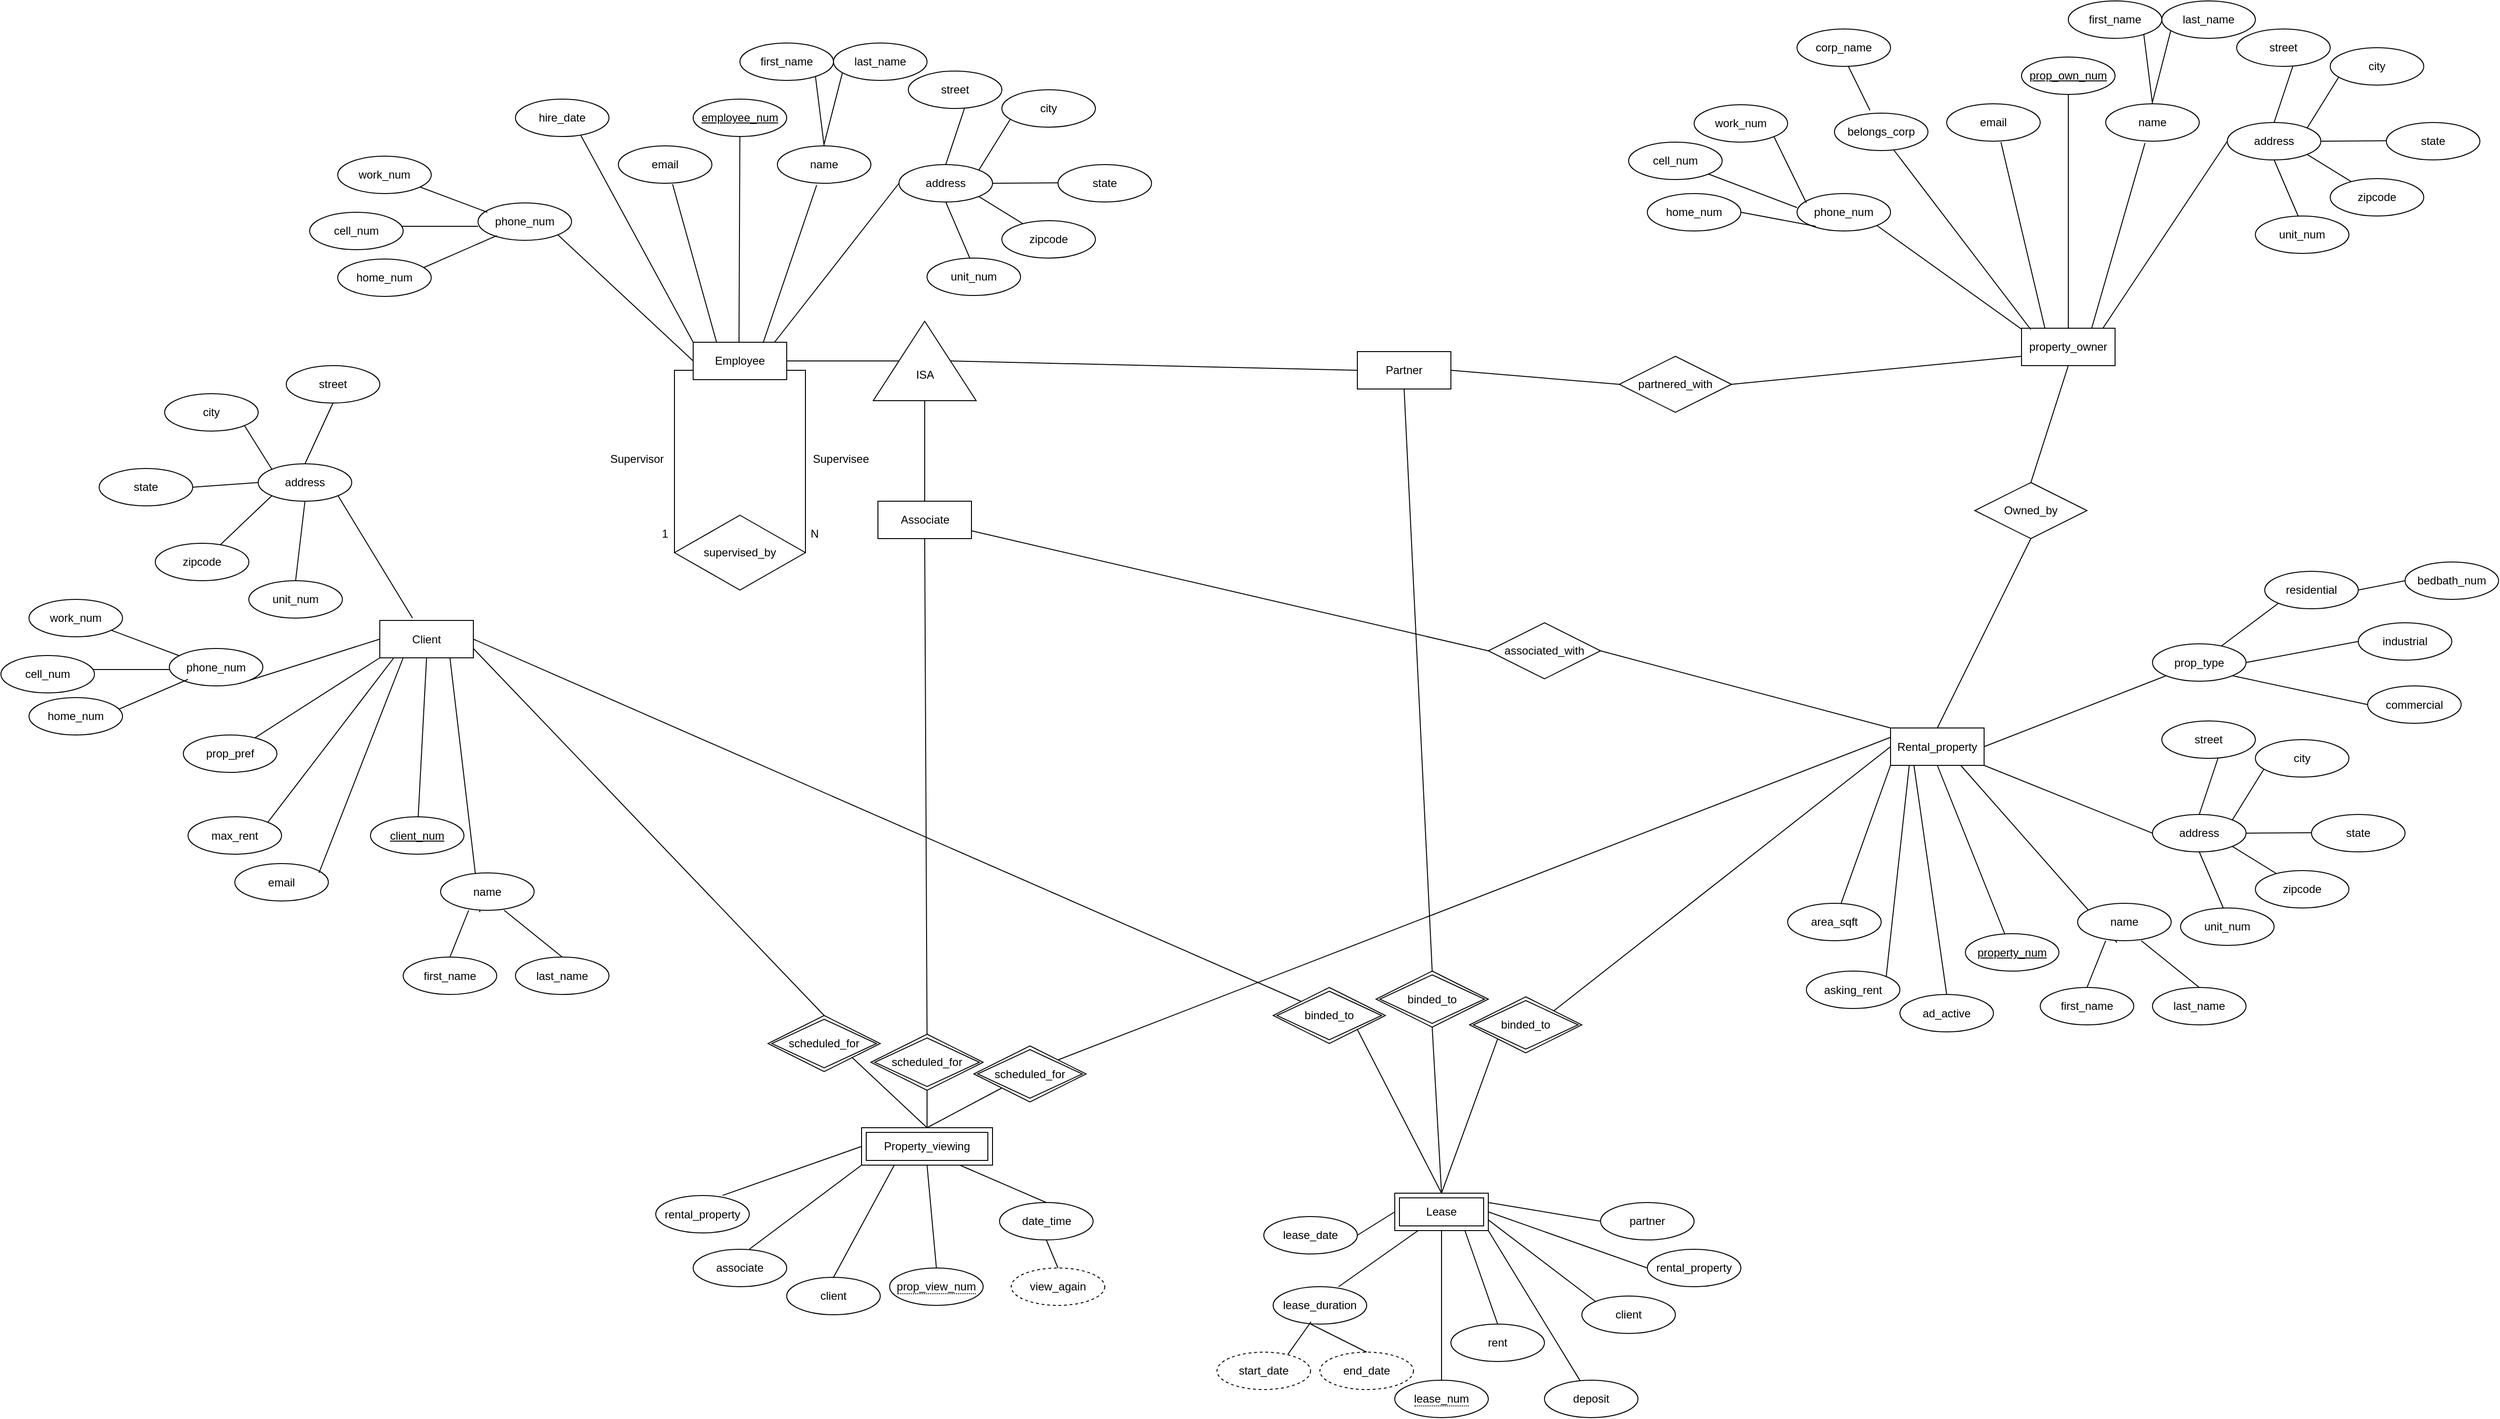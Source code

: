 <mxfile version="13.8.2" type="github">
  <diagram id="R2lEEEUBdFMjLlhIrx00" name="Page-1">
    <mxGraphModel dx="1968" dy="1332" grid="0" gridSize="10" guides="1" tooltips="1" connect="1" arrows="1" fold="1" page="1" pageScale="1" pageWidth="1100" pageHeight="850" background="#FFFFFF" math="0" shadow="0" extFonts="Permanent Marker^https://fonts.googleapis.com/css?family=Permanent+Marker">
      <root>
        <mxCell id="0" />
        <mxCell id="1" parent="0" />
        <mxCell id="PevNx_j6ePKCeGL_cuYu-1" value="Employee" style="whiteSpace=wrap;html=1;align=center;" vertex="1" parent="1">
          <mxGeometry x="-110" y="-385" width="100" height="40" as="geometry" />
        </mxCell>
        <mxCell id="PevNx_j6ePKCeGL_cuYu-7" value="" style="endArrow=none;html=1;rounded=0;" edge="1" parent="1" target="PevNx_j6ePKCeGL_cuYu-8">
          <mxGeometry relative="1" as="geometry">
            <mxPoint x="-61" y="-385" as="sourcePoint" />
            <mxPoint x="-61" y="-465" as="targetPoint" />
            <Array as="points" />
          </mxGeometry>
        </mxCell>
        <mxCell id="PevNx_j6ePKCeGL_cuYu-8" value="employee_num" style="ellipse;whiteSpace=wrap;html=1;align=center;fontStyle=4;" vertex="1" parent="1">
          <mxGeometry x="-110" y="-645" width="100" height="40" as="geometry" />
        </mxCell>
        <mxCell id="PevNx_j6ePKCeGL_cuYu-9" value="" style="endArrow=none;html=1;rounded=0;exitX=0.75;exitY=0;exitDx=0;exitDy=0;entryX=0.42;entryY=1.05;entryDx=0;entryDy=0;entryPerimeter=0;" edge="1" parent="1" source="PevNx_j6ePKCeGL_cuYu-1" target="PevNx_j6ePKCeGL_cuYu-11">
          <mxGeometry relative="1" as="geometry">
            <mxPoint x="40" y="-435" as="sourcePoint" />
            <mxPoint y="-555" as="targetPoint" />
          </mxGeometry>
        </mxCell>
        <mxCell id="PevNx_j6ePKCeGL_cuYu-11" value="name" style="ellipse;whiteSpace=wrap;html=1;align=center;" vertex="1" parent="1">
          <mxGeometry x="-20" y="-595" width="100" height="40" as="geometry" />
        </mxCell>
        <mxCell id="PevNx_j6ePKCeGL_cuYu-12" value="address" style="ellipse;whiteSpace=wrap;html=1;align=center;" vertex="1" parent="1">
          <mxGeometry x="110" y="-575" width="100" height="40" as="geometry" />
        </mxCell>
        <mxCell id="PevNx_j6ePKCeGL_cuYu-13" value="" style="endArrow=none;html=1;rounded=0;exitX=0.87;exitY=0;exitDx=0;exitDy=0;exitPerimeter=0;entryX=0;entryY=0.5;entryDx=0;entryDy=0;" edge="1" parent="1" source="PevNx_j6ePKCeGL_cuYu-1" target="PevNx_j6ePKCeGL_cuYu-12">
          <mxGeometry relative="1" as="geometry">
            <mxPoint x="-70" y="-475" as="sourcePoint" />
            <mxPoint x="90" y="-475" as="targetPoint" />
          </mxGeometry>
        </mxCell>
        <mxCell id="PevNx_j6ePKCeGL_cuYu-14" value="email" style="ellipse;whiteSpace=wrap;html=1;align=center;" vertex="1" parent="1">
          <mxGeometry x="-190" y="-595" width="100" height="40" as="geometry" />
        </mxCell>
        <mxCell id="PevNx_j6ePKCeGL_cuYu-15" value="hire_date" style="ellipse;whiteSpace=wrap;html=1;align=center;" vertex="1" parent="1">
          <mxGeometry x="-300" y="-645" width="100" height="40" as="geometry" />
        </mxCell>
        <mxCell id="PevNx_j6ePKCeGL_cuYu-17" value="" style="endArrow=none;html=1;rounded=0;exitX=0.58;exitY=1.025;exitDx=0;exitDy=0;exitPerimeter=0;entryX=0.25;entryY=0;entryDx=0;entryDy=0;" edge="1" parent="1" source="PevNx_j6ePKCeGL_cuYu-14" target="PevNx_j6ePKCeGL_cuYu-1">
          <mxGeometry relative="1" as="geometry">
            <mxPoint x="-250" y="-445" as="sourcePoint" />
            <mxPoint x="-90" y="-445" as="targetPoint" />
          </mxGeometry>
        </mxCell>
        <mxCell id="PevNx_j6ePKCeGL_cuYu-19" value="" style="endArrow=none;html=1;rounded=0;entryX=0;entryY=0;entryDx=0;entryDy=0;exitX=0.7;exitY=0.975;exitDx=0;exitDy=0;exitPerimeter=0;" edge="1" parent="1" source="PevNx_j6ePKCeGL_cuYu-15" target="PevNx_j6ePKCeGL_cuYu-1">
          <mxGeometry relative="1" as="geometry">
            <mxPoint x="-240" y="-475" as="sourcePoint" />
            <mxPoint x="-80" y="-475" as="targetPoint" />
          </mxGeometry>
        </mxCell>
        <mxCell id="PevNx_j6ePKCeGL_cuYu-21" value="" style="endArrow=none;html=1;rounded=0;entryX=0.5;entryY=0;entryDx=0;entryDy=0;" edge="1" parent="1" target="PevNx_j6ePKCeGL_cuYu-11">
          <mxGeometry relative="1" as="geometry">
            <mxPoint x="20" y="-675" as="sourcePoint" />
            <mxPoint x="40" y="-595" as="targetPoint" />
          </mxGeometry>
        </mxCell>
        <mxCell id="PevNx_j6ePKCeGL_cuYu-22" value="" style="endArrow=none;html=1;rounded=0;" edge="1" parent="1">
          <mxGeometry relative="1" as="geometry">
            <mxPoint x="50" y="-675" as="sourcePoint" />
            <mxPoint x="30" y="-597" as="targetPoint" />
          </mxGeometry>
        </mxCell>
        <mxCell id="PevNx_j6ePKCeGL_cuYu-23" value="first_name" style="ellipse;whiteSpace=wrap;html=1;align=center;" vertex="1" parent="1">
          <mxGeometry x="-60" y="-705" width="100" height="40" as="geometry" />
        </mxCell>
        <mxCell id="PevNx_j6ePKCeGL_cuYu-24" value="last_name" style="ellipse;whiteSpace=wrap;html=1;align=center;" vertex="1" parent="1">
          <mxGeometry x="40" y="-705" width="100" height="40" as="geometry" />
        </mxCell>
        <mxCell id="PevNx_j6ePKCeGL_cuYu-25" value="" style="endArrow=none;html=1;rounded=0;exitX=1;exitY=1;exitDx=0;exitDy=0;" edge="1" parent="1" source="PevNx_j6ePKCeGL_cuYu-26">
          <mxGeometry relative="1" as="geometry">
            <mxPoint x="-270" y="-355" as="sourcePoint" />
            <mxPoint x="-110" y="-365" as="targetPoint" />
          </mxGeometry>
        </mxCell>
        <mxCell id="PevNx_j6ePKCeGL_cuYu-26" value="phone_num" style="ellipse;whiteSpace=wrap;html=1;align=center;" vertex="1" parent="1">
          <mxGeometry x="-340" y="-534" width="100" height="40" as="geometry" />
        </mxCell>
        <mxCell id="PevNx_j6ePKCeGL_cuYu-27" value="" style="endArrow=none;html=1;rounded=0;" edge="1" parent="1">
          <mxGeometry relative="1" as="geometry">
            <mxPoint x="-410" y="-554" as="sourcePoint" />
            <mxPoint x="-330" y="-524" as="targetPoint" />
          </mxGeometry>
        </mxCell>
        <mxCell id="PevNx_j6ePKCeGL_cuYu-28" value="" style="endArrow=none;html=1;rounded=0;entryX=0.1;entryY=0.25;entryDx=0;entryDy=0;entryPerimeter=0;" edge="1" parent="1">
          <mxGeometry relative="1" as="geometry">
            <mxPoint x="-430" y="-509" as="sourcePoint" />
            <mxPoint x="-340" y="-509" as="targetPoint" />
          </mxGeometry>
        </mxCell>
        <mxCell id="PevNx_j6ePKCeGL_cuYu-29" value="" style="endArrow=none;html=1;rounded=0;entryX=0.1;entryY=0.25;entryDx=0;entryDy=0;entryPerimeter=0;" edge="1" parent="1">
          <mxGeometry relative="1" as="geometry">
            <mxPoint x="-400" y="-464" as="sourcePoint" />
            <mxPoint x="-320" y="-499" as="targetPoint" />
          </mxGeometry>
        </mxCell>
        <mxCell id="PevNx_j6ePKCeGL_cuYu-30" value="work_num" style="ellipse;whiteSpace=wrap;html=1;align=center;" vertex="1" parent="1">
          <mxGeometry x="-490" y="-584" width="100" height="40" as="geometry" />
        </mxCell>
        <mxCell id="PevNx_j6ePKCeGL_cuYu-31" value="cell_num" style="ellipse;whiteSpace=wrap;html=1;align=center;" vertex="1" parent="1">
          <mxGeometry x="-520" y="-524" width="100" height="40" as="geometry" />
        </mxCell>
        <mxCell id="PevNx_j6ePKCeGL_cuYu-32" value="home_num" style="ellipse;whiteSpace=wrap;html=1;align=center;" vertex="1" parent="1">
          <mxGeometry x="-490" y="-474" width="100" height="40" as="geometry" />
        </mxCell>
        <mxCell id="PevNx_j6ePKCeGL_cuYu-33" value="" style="endArrow=none;html=1;rounded=0;exitX=0.5;exitY=0;exitDx=0;exitDy=0;" edge="1" parent="1" source="PevNx_j6ePKCeGL_cuYu-12">
          <mxGeometry relative="1" as="geometry">
            <mxPoint x="120" y="-605" as="sourcePoint" />
            <mxPoint x="180" y="-635" as="targetPoint" />
          </mxGeometry>
        </mxCell>
        <mxCell id="PevNx_j6ePKCeGL_cuYu-34" value="" style="endArrow=none;html=1;rounded=0;exitX=1;exitY=0;exitDx=0;exitDy=0;" edge="1" parent="1" source="PevNx_j6ePKCeGL_cuYu-12">
          <mxGeometry relative="1" as="geometry">
            <mxPoint x="200" y="-575" as="sourcePoint" />
            <mxPoint x="230" y="-625" as="targetPoint" />
          </mxGeometry>
        </mxCell>
        <mxCell id="PevNx_j6ePKCeGL_cuYu-35" value="" style="endArrow=none;html=1;rounded=0;exitX=1;exitY=0.5;exitDx=0;exitDy=0;" edge="1" parent="1" source="PevNx_j6ePKCeGL_cuYu-12">
          <mxGeometry relative="1" as="geometry">
            <mxPoint x="235" y="-555.5" as="sourcePoint" />
            <mxPoint x="285" y="-555.5" as="targetPoint" />
          </mxGeometry>
        </mxCell>
        <mxCell id="PevNx_j6ePKCeGL_cuYu-36" value="" style="endArrow=none;html=1;rounded=0;exitX=1;exitY=1;exitDx=0;exitDy=0;" edge="1" parent="1" source="PevNx_j6ePKCeGL_cuYu-12" target="PevNx_j6ePKCeGL_cuYu-41">
          <mxGeometry relative="1" as="geometry">
            <mxPoint x="185" y="-545" as="sourcePoint" />
            <mxPoint x="240" y="-505" as="targetPoint" />
          </mxGeometry>
        </mxCell>
        <mxCell id="PevNx_j6ePKCeGL_cuYu-37" value="" style="endArrow=none;html=1;rounded=0;" edge="1" parent="1">
          <mxGeometry relative="1" as="geometry">
            <mxPoint x="190" y="-465" as="sourcePoint" />
            <mxPoint x="160" y="-535" as="targetPoint" />
          </mxGeometry>
        </mxCell>
        <mxCell id="PevNx_j6ePKCeGL_cuYu-38" value="street" style="ellipse;whiteSpace=wrap;html=1;align=center;" vertex="1" parent="1">
          <mxGeometry x="120" y="-675" width="100" height="40" as="geometry" />
        </mxCell>
        <mxCell id="PevNx_j6ePKCeGL_cuYu-39" value="city" style="ellipse;whiteSpace=wrap;html=1;align=center;" vertex="1" parent="1">
          <mxGeometry x="220" y="-655" width="100" height="40" as="geometry" />
        </mxCell>
        <mxCell id="PevNx_j6ePKCeGL_cuYu-40" value="state" style="ellipse;whiteSpace=wrap;html=1;align=center;" vertex="1" parent="1">
          <mxGeometry x="280" y="-575" width="100" height="40" as="geometry" />
        </mxCell>
        <mxCell id="PevNx_j6ePKCeGL_cuYu-41" value="zipcode" style="ellipse;whiteSpace=wrap;html=1;align=center;" vertex="1" parent="1">
          <mxGeometry x="220" y="-515" width="100" height="40" as="geometry" />
        </mxCell>
        <mxCell id="PevNx_j6ePKCeGL_cuYu-42" value="unit_num" style="ellipse;whiteSpace=wrap;html=1;align=center;" vertex="1" parent="1">
          <mxGeometry x="140" y="-475" width="100" height="40" as="geometry" />
        </mxCell>
        <mxCell id="PevNx_j6ePKCeGL_cuYu-43" value="supervised_by" style="shape=rhombus;perimeter=rhombusPerimeter;whiteSpace=wrap;html=1;align=center;" vertex="1" parent="1">
          <mxGeometry x="-130" y="-200" width="140" height="80" as="geometry" />
        </mxCell>
        <mxCell id="PevNx_j6ePKCeGL_cuYu-45" value="" style="endArrow=none;html=1;rounded=0;entryX=1;entryY=0.5;entryDx=0;entryDy=0;" edge="1" parent="1" target="PevNx_j6ePKCeGL_cuYu-43">
          <mxGeometry relative="1" as="geometry">
            <mxPoint x="-10" y="-355" as="sourcePoint" />
            <mxPoint x="120" y="-345" as="targetPoint" />
            <Array as="points">
              <mxPoint x="10" y="-355" />
            </Array>
          </mxGeometry>
        </mxCell>
        <mxCell id="PevNx_j6ePKCeGL_cuYu-47" value="property_owner" style="whiteSpace=wrap;html=1;align=center;" vertex="1" parent="1">
          <mxGeometry x="1310" y="-400" width="100" height="40" as="geometry" />
        </mxCell>
        <mxCell id="PevNx_j6ePKCeGL_cuYu-48" value="" style="endArrow=none;html=1;rounded=0;exitX=0.5;exitY=0;exitDx=0;exitDy=0;" edge="1" target="PevNx_j6ePKCeGL_cuYu-49" parent="1" source="PevNx_j6ePKCeGL_cuYu-47">
          <mxGeometry relative="1" as="geometry">
            <mxPoint x="1360" y="-420" as="sourcePoint" />
            <mxPoint x="1359" y="-510" as="targetPoint" />
            <Array as="points" />
          </mxGeometry>
        </mxCell>
        <mxCell id="PevNx_j6ePKCeGL_cuYu-49" value="prop_own_num" style="ellipse;whiteSpace=wrap;html=1;align=center;fontStyle=4;" vertex="1" parent="1">
          <mxGeometry x="1310" y="-690" width="100" height="40" as="geometry" />
        </mxCell>
        <mxCell id="PevNx_j6ePKCeGL_cuYu-50" value="" style="endArrow=none;html=1;rounded=0;exitX=0.75;exitY=0;exitDx=0;exitDy=0;entryX=0.42;entryY=1.05;entryDx=0;entryDy=0;entryPerimeter=0;" edge="1" source="PevNx_j6ePKCeGL_cuYu-47" target="PevNx_j6ePKCeGL_cuYu-51" parent="1">
          <mxGeometry relative="1" as="geometry">
            <mxPoint x="1460" y="-480" as="sourcePoint" />
            <mxPoint x="1420" y="-600" as="targetPoint" />
          </mxGeometry>
        </mxCell>
        <mxCell id="PevNx_j6ePKCeGL_cuYu-51" value="name" style="ellipse;whiteSpace=wrap;html=1;align=center;" vertex="1" parent="1">
          <mxGeometry x="1400" y="-640" width="100" height="40" as="geometry" />
        </mxCell>
        <mxCell id="PevNx_j6ePKCeGL_cuYu-52" value="address" style="ellipse;whiteSpace=wrap;html=1;align=center;" vertex="1" parent="1">
          <mxGeometry x="1530" y="-620" width="100" height="40" as="geometry" />
        </mxCell>
        <mxCell id="PevNx_j6ePKCeGL_cuYu-53" value="" style="endArrow=none;html=1;rounded=0;exitX=0.87;exitY=0;exitDx=0;exitDy=0;exitPerimeter=0;entryX=0;entryY=0.5;entryDx=0;entryDy=0;" edge="1" source="PevNx_j6ePKCeGL_cuYu-47" target="PevNx_j6ePKCeGL_cuYu-52" parent="1">
          <mxGeometry relative="1" as="geometry">
            <mxPoint x="1350" y="-520" as="sourcePoint" />
            <mxPoint x="1510" y="-520" as="targetPoint" />
          </mxGeometry>
        </mxCell>
        <mxCell id="PevNx_j6ePKCeGL_cuYu-54" value="email" style="ellipse;whiteSpace=wrap;html=1;align=center;" vertex="1" parent="1">
          <mxGeometry x="1230" y="-640" width="100" height="40" as="geometry" />
        </mxCell>
        <mxCell id="PevNx_j6ePKCeGL_cuYu-55" value="belongs_corp" style="ellipse;whiteSpace=wrap;html=1;align=center;" vertex="1" parent="1">
          <mxGeometry x="1110" y="-630" width="100" height="40" as="geometry" />
        </mxCell>
        <mxCell id="PevNx_j6ePKCeGL_cuYu-57" value="" style="endArrow=none;html=1;rounded=0;exitX=0.58;exitY=1.025;exitDx=0;exitDy=0;exitPerimeter=0;entryX=0.25;entryY=0;entryDx=0;entryDy=0;" edge="1" source="PevNx_j6ePKCeGL_cuYu-54" target="PevNx_j6ePKCeGL_cuYu-47" parent="1">
          <mxGeometry relative="1" as="geometry">
            <mxPoint x="1170" y="-490" as="sourcePoint" />
            <mxPoint x="1330" y="-490" as="targetPoint" />
          </mxGeometry>
        </mxCell>
        <mxCell id="PevNx_j6ePKCeGL_cuYu-58" value="" style="endArrow=none;html=1;rounded=0;entryX=0;entryY=0;entryDx=0;entryDy=0;exitX=0.631;exitY=0.972;exitDx=0;exitDy=0;exitPerimeter=0;" edge="1" source="PevNx_j6ePKCeGL_cuYu-55" parent="1">
          <mxGeometry relative="1" as="geometry">
            <mxPoint x="1200" y="-649.5" as="sourcePoint" />
            <mxPoint x="1320" y="-398.5" as="targetPoint" />
          </mxGeometry>
        </mxCell>
        <mxCell id="PevNx_j6ePKCeGL_cuYu-60" value="" style="endArrow=none;html=1;rounded=0;entryX=0.5;entryY=0;entryDx=0;entryDy=0;" edge="1" target="PevNx_j6ePKCeGL_cuYu-51" parent="1">
          <mxGeometry relative="1" as="geometry">
            <mxPoint x="1440" y="-720" as="sourcePoint" />
            <mxPoint x="1460" y="-640" as="targetPoint" />
          </mxGeometry>
        </mxCell>
        <mxCell id="PevNx_j6ePKCeGL_cuYu-61" value="" style="endArrow=none;html=1;rounded=0;" edge="1" parent="1">
          <mxGeometry relative="1" as="geometry">
            <mxPoint x="1470" y="-720" as="sourcePoint" />
            <mxPoint x="1450" y="-642" as="targetPoint" />
          </mxGeometry>
        </mxCell>
        <mxCell id="PevNx_j6ePKCeGL_cuYu-62" value="first_name" style="ellipse;whiteSpace=wrap;html=1;align=center;" vertex="1" parent="1">
          <mxGeometry x="1360" y="-750" width="100" height="40" as="geometry" />
        </mxCell>
        <mxCell id="PevNx_j6ePKCeGL_cuYu-63" value="last_name" style="ellipse;whiteSpace=wrap;html=1;align=center;" vertex="1" parent="1">
          <mxGeometry x="1460" y="-750" width="100" height="40" as="geometry" />
        </mxCell>
        <mxCell id="PevNx_j6ePKCeGL_cuYu-64" value="" style="endArrow=none;html=1;rounded=0;exitX=1;exitY=1;exitDx=0;exitDy=0;entryX=0;entryY=0.5;entryDx=0;entryDy=0;" edge="1" source="PevNx_j6ePKCeGL_cuYu-65" parent="1">
          <mxGeometry relative="1" as="geometry">
            <mxPoint x="1150" y="-419" as="sourcePoint" />
            <mxPoint x="1310" y="-399" as="targetPoint" />
          </mxGeometry>
        </mxCell>
        <mxCell id="PevNx_j6ePKCeGL_cuYu-65" value="phone_num" style="ellipse;whiteSpace=wrap;html=1;align=center;" vertex="1" parent="1">
          <mxGeometry x="1070" y="-544" width="100" height="40" as="geometry" />
        </mxCell>
        <mxCell id="PevNx_j6ePKCeGL_cuYu-66" value="" style="endArrow=none;html=1;rounded=0;exitX=1;exitY=1;exitDx=0;exitDy=0;" edge="1" parent="1" source="PevNx_j6ePKCeGL_cuYu-69">
          <mxGeometry relative="1" as="geometry">
            <mxPoint x="1000" y="-564" as="sourcePoint" />
            <mxPoint x="1080" y="-534" as="targetPoint" />
          </mxGeometry>
        </mxCell>
        <mxCell id="PevNx_j6ePKCeGL_cuYu-67" value="" style="endArrow=none;html=1;rounded=0;entryX=0.1;entryY=0.25;entryDx=0;entryDy=0;entryPerimeter=0;exitX=1;exitY=1;exitDx=0;exitDy=0;" edge="1" parent="1" source="PevNx_j6ePKCeGL_cuYu-70">
          <mxGeometry relative="1" as="geometry">
            <mxPoint x="980.0" y="-529" as="sourcePoint" />
            <mxPoint x="1070" y="-529" as="targetPoint" />
          </mxGeometry>
        </mxCell>
        <mxCell id="PevNx_j6ePKCeGL_cuYu-68" value="" style="endArrow=none;html=1;rounded=0;entryX=0.1;entryY=0.25;entryDx=0;entryDy=0;entryPerimeter=0;exitX=1;exitY=0.5;exitDx=0;exitDy=0;" edge="1" parent="1" source="PevNx_j6ePKCeGL_cuYu-71">
          <mxGeometry relative="1" as="geometry">
            <mxPoint x="1010" y="-474" as="sourcePoint" />
            <mxPoint x="1090" y="-509" as="targetPoint" />
          </mxGeometry>
        </mxCell>
        <mxCell id="PevNx_j6ePKCeGL_cuYu-69" value="work_num" style="ellipse;whiteSpace=wrap;html=1;align=center;" vertex="1" parent="1">
          <mxGeometry x="960" y="-639" width="100" height="40" as="geometry" />
        </mxCell>
        <mxCell id="PevNx_j6ePKCeGL_cuYu-70" value="cell_num" style="ellipse;whiteSpace=wrap;html=1;align=center;" vertex="1" parent="1">
          <mxGeometry x="890" y="-599" width="100" height="40" as="geometry" />
        </mxCell>
        <mxCell id="PevNx_j6ePKCeGL_cuYu-71" value="home_num" style="ellipse;whiteSpace=wrap;html=1;align=center;" vertex="1" parent="1">
          <mxGeometry x="910" y="-544" width="100" height="40" as="geometry" />
        </mxCell>
        <mxCell id="PevNx_j6ePKCeGL_cuYu-72" value="" style="endArrow=none;html=1;rounded=0;exitX=0.5;exitY=0;exitDx=0;exitDy=0;" edge="1" source="PevNx_j6ePKCeGL_cuYu-52" parent="1">
          <mxGeometry relative="1" as="geometry">
            <mxPoint x="1540" y="-650" as="sourcePoint" />
            <mxPoint x="1600" y="-680" as="targetPoint" />
          </mxGeometry>
        </mxCell>
        <mxCell id="PevNx_j6ePKCeGL_cuYu-73" value="" style="endArrow=none;html=1;rounded=0;exitX=1;exitY=0;exitDx=0;exitDy=0;" edge="1" source="PevNx_j6ePKCeGL_cuYu-52" parent="1">
          <mxGeometry relative="1" as="geometry">
            <mxPoint x="1620" y="-620" as="sourcePoint" />
            <mxPoint x="1650" y="-670" as="targetPoint" />
          </mxGeometry>
        </mxCell>
        <mxCell id="PevNx_j6ePKCeGL_cuYu-74" value="" style="endArrow=none;html=1;rounded=0;exitX=1;exitY=0.5;exitDx=0;exitDy=0;" edge="1" source="PevNx_j6ePKCeGL_cuYu-52" parent="1">
          <mxGeometry relative="1" as="geometry">
            <mxPoint x="1655" y="-600.5" as="sourcePoint" />
            <mxPoint x="1705" y="-600.5" as="targetPoint" />
          </mxGeometry>
        </mxCell>
        <mxCell id="PevNx_j6ePKCeGL_cuYu-75" value="" style="endArrow=none;html=1;rounded=0;exitX=1;exitY=1;exitDx=0;exitDy=0;" edge="1" source="PevNx_j6ePKCeGL_cuYu-52" target="PevNx_j6ePKCeGL_cuYu-80" parent="1">
          <mxGeometry relative="1" as="geometry">
            <mxPoint x="1605" y="-590" as="sourcePoint" />
            <mxPoint x="1660" y="-550" as="targetPoint" />
          </mxGeometry>
        </mxCell>
        <mxCell id="PevNx_j6ePKCeGL_cuYu-76" value="" style="endArrow=none;html=1;rounded=0;" edge="1" parent="1">
          <mxGeometry relative="1" as="geometry">
            <mxPoint x="1610" y="-510" as="sourcePoint" />
            <mxPoint x="1580" y="-580" as="targetPoint" />
          </mxGeometry>
        </mxCell>
        <mxCell id="PevNx_j6ePKCeGL_cuYu-77" value="street" style="ellipse;whiteSpace=wrap;html=1;align=center;" vertex="1" parent="1">
          <mxGeometry x="1540" y="-720" width="100" height="40" as="geometry" />
        </mxCell>
        <mxCell id="PevNx_j6ePKCeGL_cuYu-78" value="city" style="ellipse;whiteSpace=wrap;html=1;align=center;" vertex="1" parent="1">
          <mxGeometry x="1640" y="-700" width="100" height="40" as="geometry" />
        </mxCell>
        <mxCell id="PevNx_j6ePKCeGL_cuYu-79" value="state" style="ellipse;whiteSpace=wrap;html=1;align=center;" vertex="1" parent="1">
          <mxGeometry x="1700" y="-620" width="100" height="40" as="geometry" />
        </mxCell>
        <mxCell id="PevNx_j6ePKCeGL_cuYu-80" value="zipcode" style="ellipse;whiteSpace=wrap;html=1;align=center;" vertex="1" parent="1">
          <mxGeometry x="1640" y="-560" width="100" height="40" as="geometry" />
        </mxCell>
        <mxCell id="PevNx_j6ePKCeGL_cuYu-81" value="unit_num" style="ellipse;whiteSpace=wrap;html=1;align=center;" vertex="1" parent="1">
          <mxGeometry x="1560" y="-520" width="100" height="40" as="geometry" />
        </mxCell>
        <mxCell id="PevNx_j6ePKCeGL_cuYu-84" value="partnered_with" style="shape=rhombus;perimeter=rhombusPerimeter;whiteSpace=wrap;html=1;align=center;" vertex="1" parent="1">
          <mxGeometry x="880" y="-370" width="120" height="60" as="geometry" />
        </mxCell>
        <mxCell id="PevNx_j6ePKCeGL_cuYu-85" value="" style="endArrow=none;html=1;rounded=0;entryX=0;entryY=0.5;entryDx=0;entryDy=0;exitX=1;exitY=0.5;exitDx=0;exitDy=0;" edge="1" parent="1" source="PevNx_j6ePKCeGL_cuYu-175" target="PevNx_j6ePKCeGL_cuYu-84">
          <mxGeometry relative="1" as="geometry">
            <mxPoint x="530" y="-325" as="sourcePoint" />
            <mxPoint x="690" y="-315.3" as="targetPoint" />
          </mxGeometry>
        </mxCell>
        <mxCell id="PevNx_j6ePKCeGL_cuYu-87" value="" style="endArrow=none;html=1;rounded=0;entryX=0;entryY=0.75;entryDx=0;entryDy=0;exitX=1;exitY=0.5;exitDx=0;exitDy=0;" edge="1" parent="1" source="PevNx_j6ePKCeGL_cuYu-84" target="PevNx_j6ePKCeGL_cuYu-47">
          <mxGeometry relative="1" as="geometry">
            <mxPoint x="706.087" y="-398.043" as="sourcePoint" />
            <mxPoint x="870" y="-400" as="targetPoint" />
          </mxGeometry>
        </mxCell>
        <mxCell id="PevNx_j6ePKCeGL_cuYu-89" value="" style="endArrow=none;html=1;rounded=0;" edge="1" parent="1">
          <mxGeometry relative="1" as="geometry">
            <mxPoint x="1120" y="-690" as="sourcePoint" />
            <mxPoint x="1148" y="-633" as="targetPoint" />
          </mxGeometry>
        </mxCell>
        <mxCell id="PevNx_j6ePKCeGL_cuYu-91" value="corp_name" style="ellipse;whiteSpace=wrap;html=1;align=center;" vertex="1" parent="1">
          <mxGeometry x="1070" y="-720" width="100" height="40" as="geometry" />
        </mxCell>
        <mxCell id="PevNx_j6ePKCeGL_cuYu-92" value="Client" style="whiteSpace=wrap;html=1;align=center;" vertex="1" parent="1">
          <mxGeometry x="-445" y="-87.5" width="100" height="40" as="geometry" />
        </mxCell>
        <mxCell id="PevNx_j6ePKCeGL_cuYu-93" value="" style="endArrow=none;html=1;rounded=0;exitX=0.5;exitY=1;exitDx=0;exitDy=0;" edge="1" target="PevNx_j6ePKCeGL_cuYu-94" parent="1" source="PevNx_j6ePKCeGL_cuYu-92">
          <mxGeometry relative="1" as="geometry">
            <mxPoint x="-396" y="-27.5" as="sourcePoint" />
            <mxPoint x="-396" y="-167.5" as="targetPoint" />
            <Array as="points" />
          </mxGeometry>
        </mxCell>
        <mxCell id="PevNx_j6ePKCeGL_cuYu-94" value="client_num" style="ellipse;whiteSpace=wrap;html=1;align=center;fontStyle=4;" vertex="1" parent="1">
          <mxGeometry x="-455" y="122.5" width="100" height="40" as="geometry" />
        </mxCell>
        <mxCell id="PevNx_j6ePKCeGL_cuYu-95" value="" style="endArrow=none;html=1;rounded=0;exitX=0.75;exitY=1;exitDx=0;exitDy=0;entryX=0.42;entryY=1.05;entryDx=0;entryDy=0;entryPerimeter=0;" edge="1" source="PevNx_j6ePKCeGL_cuYu-92" target="PevNx_j6ePKCeGL_cuYu-96" parent="1">
          <mxGeometry relative="1" as="geometry">
            <mxPoint x="-295" y="-137.5" as="sourcePoint" />
            <mxPoint x="-335" y="-257.5" as="targetPoint" />
          </mxGeometry>
        </mxCell>
        <mxCell id="PevNx_j6ePKCeGL_cuYu-96" value="name" style="ellipse;whiteSpace=wrap;html=1;align=center;" vertex="1" parent="1">
          <mxGeometry x="-380" y="182.5" width="100" height="40" as="geometry" />
        </mxCell>
        <mxCell id="PevNx_j6ePKCeGL_cuYu-97" value="address" style="ellipse;whiteSpace=wrap;html=1;align=center;" vertex="1" parent="1">
          <mxGeometry x="-575" y="-255" width="100" height="40" as="geometry" />
        </mxCell>
        <mxCell id="PevNx_j6ePKCeGL_cuYu-98" value="" style="endArrow=none;html=1;rounded=0;entryX=1;entryY=1;entryDx=0;entryDy=0;" edge="1" target="PevNx_j6ePKCeGL_cuYu-97" parent="1">
          <mxGeometry relative="1" as="geometry">
            <mxPoint x="-410" y="-90" as="sourcePoint" />
            <mxPoint x="-600" y="-250" as="targetPoint" />
          </mxGeometry>
        </mxCell>
        <mxCell id="PevNx_j6ePKCeGL_cuYu-99" value="email" style="ellipse;whiteSpace=wrap;html=1;align=center;" vertex="1" parent="1">
          <mxGeometry x="-600" y="172.5" width="100" height="40" as="geometry" />
        </mxCell>
        <mxCell id="PevNx_j6ePKCeGL_cuYu-100" value="max_rent" style="ellipse;whiteSpace=wrap;html=1;align=center;" vertex="1" parent="1">
          <mxGeometry x="-650" y="122.5" width="100" height="40" as="geometry" />
        </mxCell>
        <mxCell id="PevNx_j6ePKCeGL_cuYu-101" value="prop_pref" style="ellipse;whiteSpace=wrap;html=1;align=center;" vertex="1" parent="1">
          <mxGeometry x="-655" y="35" width="100" height="40" as="geometry" />
        </mxCell>
        <mxCell id="PevNx_j6ePKCeGL_cuYu-102" value="" style="endArrow=none;html=1;rounded=0;entryX=0.25;entryY=1;entryDx=0;entryDy=0;" edge="1" target="PevNx_j6ePKCeGL_cuYu-92" parent="1">
          <mxGeometry relative="1" as="geometry">
            <mxPoint x="-510" y="182.5" as="sourcePoint" />
            <mxPoint x="-425" y="-147.5" as="targetPoint" />
          </mxGeometry>
        </mxCell>
        <mxCell id="PevNx_j6ePKCeGL_cuYu-103" value="" style="endArrow=none;html=1;rounded=0;exitX=1;exitY=0;exitDx=0;exitDy=0;" edge="1" source="PevNx_j6ePKCeGL_cuYu-100" parent="1">
          <mxGeometry relative="1" as="geometry">
            <mxPoint x="-575" y="-177.5" as="sourcePoint" />
            <mxPoint x="-430" y="-47.5" as="targetPoint" />
          </mxGeometry>
        </mxCell>
        <mxCell id="PevNx_j6ePKCeGL_cuYu-104" value="" style="endArrow=none;html=1;rounded=0;entryX=0;entryY=1;entryDx=0;entryDy=0;" edge="1" source="PevNx_j6ePKCeGL_cuYu-101" target="PevNx_j6ePKCeGL_cuYu-92" parent="1">
          <mxGeometry relative="1" as="geometry">
            <mxPoint x="-605" y="-47.5" as="sourcePoint" />
            <mxPoint x="-445" y="-47.5" as="targetPoint" />
          </mxGeometry>
        </mxCell>
        <mxCell id="PevNx_j6ePKCeGL_cuYu-107" value="first_name" style="ellipse;whiteSpace=wrap;html=1;align=center;" vertex="1" parent="1">
          <mxGeometry x="-420" y="272.5" width="100" height="40" as="geometry" />
        </mxCell>
        <mxCell id="PevNx_j6ePKCeGL_cuYu-108" value="last_name" style="ellipse;whiteSpace=wrap;html=1;align=center;" vertex="1" parent="1">
          <mxGeometry x="-300" y="272.5" width="100" height="40" as="geometry" />
        </mxCell>
        <mxCell id="PevNx_j6ePKCeGL_cuYu-109" value="" style="endArrow=none;html=1;rounded=0;exitX=1;exitY=1;exitDx=0;exitDy=0;" edge="1" source="PevNx_j6ePKCeGL_cuYu-110" parent="1">
          <mxGeometry relative="1" as="geometry">
            <mxPoint x="-605" y="-57.5" as="sourcePoint" />
            <mxPoint x="-445" y="-67.5" as="targetPoint" />
          </mxGeometry>
        </mxCell>
        <mxCell id="PevNx_j6ePKCeGL_cuYu-110" value="phone_num" style="ellipse;whiteSpace=wrap;html=1;align=center;" vertex="1" parent="1">
          <mxGeometry x="-670" y="-57.5" width="100" height="40" as="geometry" />
        </mxCell>
        <mxCell id="PevNx_j6ePKCeGL_cuYu-111" value="" style="endArrow=none;html=1;rounded=0;" edge="1" parent="1">
          <mxGeometry relative="1" as="geometry">
            <mxPoint x="-740" y="-80" as="sourcePoint" />
            <mxPoint x="-660" y="-50" as="targetPoint" />
          </mxGeometry>
        </mxCell>
        <mxCell id="PevNx_j6ePKCeGL_cuYu-112" value="" style="endArrow=none;html=1;rounded=0;entryX=0.1;entryY=0.25;entryDx=0;entryDy=0;entryPerimeter=0;" edge="1" parent="1">
          <mxGeometry relative="1" as="geometry">
            <mxPoint x="-760" y="-35" as="sourcePoint" />
            <mxPoint x="-670" y="-35" as="targetPoint" />
          </mxGeometry>
        </mxCell>
        <mxCell id="PevNx_j6ePKCeGL_cuYu-113" value="" style="endArrow=none;html=1;rounded=0;" edge="1" parent="1">
          <mxGeometry relative="1" as="geometry">
            <mxPoint x="-730" y="10" as="sourcePoint" />
            <mxPoint x="-650" y="-24.5" as="targetPoint" />
          </mxGeometry>
        </mxCell>
        <mxCell id="PevNx_j6ePKCeGL_cuYu-114" value="work_num" style="ellipse;whiteSpace=wrap;html=1;align=center;" vertex="1" parent="1">
          <mxGeometry x="-820" y="-110" width="100" height="40" as="geometry" />
        </mxCell>
        <mxCell id="PevNx_j6ePKCeGL_cuYu-115" value="cell_num" style="ellipse;whiteSpace=wrap;html=1;align=center;" vertex="1" parent="1">
          <mxGeometry x="-850" y="-50" width="100" height="40" as="geometry" />
        </mxCell>
        <mxCell id="PevNx_j6ePKCeGL_cuYu-116" value="home_num" style="ellipse;whiteSpace=wrap;html=1;align=center;" vertex="1" parent="1">
          <mxGeometry x="-820" y="-5" width="100" height="40" as="geometry" />
        </mxCell>
        <mxCell id="PevNx_j6ePKCeGL_cuYu-117" value="" style="endArrow=none;html=1;rounded=0;exitX=0.5;exitY=0;exitDx=0;exitDy=0;entryX=0.5;entryY=1;entryDx=0;entryDy=0;" edge="1" source="PevNx_j6ePKCeGL_cuYu-97" parent="1" target="PevNx_j6ePKCeGL_cuYu-122">
          <mxGeometry relative="1" as="geometry">
            <mxPoint x="-565" y="-285" as="sourcePoint" />
            <mxPoint x="-555" y="-330" as="targetPoint" />
          </mxGeometry>
        </mxCell>
        <mxCell id="PevNx_j6ePKCeGL_cuYu-118" value="" style="endArrow=none;html=1;rounded=0;exitX=0;exitY=0;exitDx=0;exitDy=0;entryX=1;entryY=1;entryDx=0;entryDy=0;" edge="1" source="PevNx_j6ePKCeGL_cuYu-97" parent="1" target="PevNx_j6ePKCeGL_cuYu-123">
          <mxGeometry relative="1" as="geometry">
            <mxPoint x="-485" y="-255" as="sourcePoint" />
            <mxPoint x="-455" y="-305" as="targetPoint" />
          </mxGeometry>
        </mxCell>
        <mxCell id="PevNx_j6ePKCeGL_cuYu-119" value="" style="endArrow=none;html=1;rounded=0;entryX=1;entryY=0.5;entryDx=0;entryDy=0;" edge="1" parent="1" target="PevNx_j6ePKCeGL_cuYu-124">
          <mxGeometry relative="1" as="geometry">
            <mxPoint x="-575" y="-235" as="sourcePoint" />
            <mxPoint x="-400" y="-235.5" as="targetPoint" />
          </mxGeometry>
        </mxCell>
        <mxCell id="PevNx_j6ePKCeGL_cuYu-120" value="" style="endArrow=none;html=1;rounded=0;exitX=0;exitY=1;exitDx=0;exitDy=0;" edge="1" source="PevNx_j6ePKCeGL_cuYu-97" target="PevNx_j6ePKCeGL_cuYu-125" parent="1">
          <mxGeometry relative="1" as="geometry">
            <mxPoint x="-500" y="-225" as="sourcePoint" />
            <mxPoint x="-445" y="-185" as="targetPoint" />
          </mxGeometry>
        </mxCell>
        <mxCell id="PevNx_j6ePKCeGL_cuYu-121" value="" style="endArrow=none;html=1;rounded=0;exitX=0.5;exitY=0;exitDx=0;exitDy=0;" edge="1" parent="1" source="PevNx_j6ePKCeGL_cuYu-126">
          <mxGeometry relative="1" as="geometry">
            <mxPoint x="-495" y="-145" as="sourcePoint" />
            <mxPoint x="-525" y="-215" as="targetPoint" />
          </mxGeometry>
        </mxCell>
        <mxCell id="PevNx_j6ePKCeGL_cuYu-122" value="street" style="ellipse;whiteSpace=wrap;html=1;align=center;" vertex="1" parent="1">
          <mxGeometry x="-545" y="-360" width="100" height="40" as="geometry" />
        </mxCell>
        <mxCell id="PevNx_j6ePKCeGL_cuYu-123" value="city" style="ellipse;whiteSpace=wrap;html=1;align=center;" vertex="1" parent="1">
          <mxGeometry x="-675" y="-330" width="100" height="40" as="geometry" />
        </mxCell>
        <mxCell id="PevNx_j6ePKCeGL_cuYu-124" value="state" style="ellipse;whiteSpace=wrap;html=1;align=center;" vertex="1" parent="1">
          <mxGeometry x="-745" y="-250" width="100" height="40" as="geometry" />
        </mxCell>
        <mxCell id="PevNx_j6ePKCeGL_cuYu-125" value="zipcode" style="ellipse;whiteSpace=wrap;html=1;align=center;" vertex="1" parent="1">
          <mxGeometry x="-685" y="-170" width="100" height="40" as="geometry" />
        </mxCell>
        <mxCell id="PevNx_j6ePKCeGL_cuYu-126" value="unit_num" style="ellipse;whiteSpace=wrap;html=1;align=center;" vertex="1" parent="1">
          <mxGeometry x="-585" y="-130" width="100" height="40" as="geometry" />
        </mxCell>
        <mxCell id="PevNx_j6ePKCeGL_cuYu-129" value="" style="endArrow=none;html=1;rounded=0;entryX=0.3;entryY=1;entryDx=0;entryDy=0;entryPerimeter=0;exitX=0.5;exitY=0;exitDx=0;exitDy=0;" edge="1" parent="1" source="PevNx_j6ePKCeGL_cuYu-107" target="PevNx_j6ePKCeGL_cuYu-96">
          <mxGeometry relative="1" as="geometry">
            <mxPoint x="-610" y="282.5" as="sourcePoint" />
            <mxPoint x="-450" y="282.5" as="targetPoint" />
          </mxGeometry>
        </mxCell>
        <mxCell id="PevNx_j6ePKCeGL_cuYu-130" value="" style="endArrow=none;html=1;rounded=0;entryX=0.5;entryY=0;entryDx=0;entryDy=0;exitX=0.68;exitY=1;exitDx=0;exitDy=0;exitPerimeter=0;" edge="1" parent="1" source="PevNx_j6ePKCeGL_cuYu-96" target="PevNx_j6ePKCeGL_cuYu-108">
          <mxGeometry relative="1" as="geometry">
            <mxPoint x="-310" y="232.5" as="sourcePoint" />
            <mxPoint x="-150" y="232.5" as="targetPoint" />
          </mxGeometry>
        </mxCell>
        <mxCell id="PevNx_j6ePKCeGL_cuYu-131" value="Rental_property" style="whiteSpace=wrap;html=1;align=center;" vertex="1" parent="1">
          <mxGeometry x="1170" y="27.5" width="100" height="40" as="geometry" />
        </mxCell>
        <mxCell id="PevNx_j6ePKCeGL_cuYu-132" value="" style="endArrow=none;html=1;rounded=0;exitX=0.5;exitY=1;exitDx=0;exitDy=0;" edge="1" source="PevNx_j6ePKCeGL_cuYu-131" target="PevNx_j6ePKCeGL_cuYu-133" parent="1">
          <mxGeometry relative="1" as="geometry">
            <mxPoint x="1224" y="87.5" as="sourcePoint" />
            <mxPoint x="1224" y="-52.5" as="targetPoint" />
            <Array as="points" />
          </mxGeometry>
        </mxCell>
        <mxCell id="PevNx_j6ePKCeGL_cuYu-133" value="property_num" style="ellipse;whiteSpace=wrap;html=1;align=center;fontStyle=4;" vertex="1" parent="1">
          <mxGeometry x="1250" y="247.5" width="100" height="40" as="geometry" />
        </mxCell>
        <mxCell id="PevNx_j6ePKCeGL_cuYu-134" value="" style="endArrow=none;html=1;rounded=0;exitX=0.75;exitY=1;exitDx=0;exitDy=0;entryX=0.42;entryY=1.05;entryDx=0;entryDy=0;entryPerimeter=0;" edge="1" source="PevNx_j6ePKCeGL_cuYu-131" target="PevNx_j6ePKCeGL_cuYu-135" parent="1">
          <mxGeometry relative="1" as="geometry">
            <mxPoint x="1325" y="-22.5" as="sourcePoint" />
            <mxPoint x="1285" y="-142.5" as="targetPoint" />
          </mxGeometry>
        </mxCell>
        <mxCell id="PevNx_j6ePKCeGL_cuYu-135" value="name" style="ellipse;whiteSpace=wrap;html=1;align=center;" vertex="1" parent="1">
          <mxGeometry x="1370" y="215" width="100" height="40" as="geometry" />
        </mxCell>
        <mxCell id="PevNx_j6ePKCeGL_cuYu-136" value="address" style="ellipse;whiteSpace=wrap;html=1;align=center;" vertex="1" parent="1">
          <mxGeometry x="1450" y="120" width="100" height="40" as="geometry" />
        </mxCell>
        <mxCell id="PevNx_j6ePKCeGL_cuYu-137" value="" style="endArrow=none;html=1;rounded=0;exitX=1;exitY=1;exitDx=0;exitDy=0;entryX=0;entryY=0.5;entryDx=0;entryDy=0;" edge="1" source="PevNx_j6ePKCeGL_cuYu-131" target="PevNx_j6ePKCeGL_cuYu-136" parent="1">
          <mxGeometry relative="1" as="geometry">
            <mxPoint x="1215" y="-62.5" as="sourcePoint" />
            <mxPoint x="1375" y="-62.5" as="targetPoint" />
          </mxGeometry>
        </mxCell>
        <mxCell id="PevNx_j6ePKCeGL_cuYu-138" value="ad_active" style="ellipse;whiteSpace=wrap;html=1;align=center;" vertex="1" parent="1">
          <mxGeometry x="1180" y="312.5" width="100" height="40" as="geometry" />
        </mxCell>
        <mxCell id="PevNx_j6ePKCeGL_cuYu-139" value="asking_rent" style="ellipse;whiteSpace=wrap;html=1;align=center;" vertex="1" parent="1">
          <mxGeometry x="1080" y="287.5" width="100" height="40" as="geometry" />
        </mxCell>
        <mxCell id="PevNx_j6ePKCeGL_cuYu-140" value="area_sqft" style="ellipse;whiteSpace=wrap;html=1;align=center;" vertex="1" parent="1">
          <mxGeometry x="1060" y="215" width="100" height="40" as="geometry" />
        </mxCell>
        <mxCell id="PevNx_j6ePKCeGL_cuYu-141" value="" style="endArrow=none;html=1;rounded=0;entryX=0.25;entryY=1;entryDx=0;entryDy=0;exitX=0.5;exitY=0;exitDx=0;exitDy=0;" edge="1" target="PevNx_j6ePKCeGL_cuYu-131" parent="1" source="PevNx_j6ePKCeGL_cuYu-138">
          <mxGeometry relative="1" as="geometry">
            <mxPoint x="1110" y="297.5" as="sourcePoint" />
            <mxPoint x="1195" y="-32.5" as="targetPoint" />
          </mxGeometry>
        </mxCell>
        <mxCell id="PevNx_j6ePKCeGL_cuYu-142" value="" style="endArrow=none;html=1;rounded=0;exitX=1;exitY=0;exitDx=0;exitDy=0;" edge="1" source="PevNx_j6ePKCeGL_cuYu-139" parent="1">
          <mxGeometry relative="1" as="geometry">
            <mxPoint x="1045" y="-62.5" as="sourcePoint" />
            <mxPoint x="1190" y="67.5" as="targetPoint" />
          </mxGeometry>
        </mxCell>
        <mxCell id="PevNx_j6ePKCeGL_cuYu-143" value="" style="endArrow=none;html=1;rounded=0;entryX=0;entryY=1;entryDx=0;entryDy=0;" edge="1" source="PevNx_j6ePKCeGL_cuYu-140" target="PevNx_j6ePKCeGL_cuYu-131" parent="1">
          <mxGeometry relative="1" as="geometry">
            <mxPoint x="1015" y="67.5" as="sourcePoint" />
            <mxPoint x="1175" y="67.5" as="targetPoint" />
          </mxGeometry>
        </mxCell>
        <mxCell id="PevNx_j6ePKCeGL_cuYu-144" value="first_name" style="ellipse;whiteSpace=wrap;html=1;align=center;" vertex="1" parent="1">
          <mxGeometry x="1330" y="305" width="100" height="40" as="geometry" />
        </mxCell>
        <mxCell id="PevNx_j6ePKCeGL_cuYu-145" value="last_name" style="ellipse;whiteSpace=wrap;html=1;align=center;" vertex="1" parent="1">
          <mxGeometry x="1450" y="305" width="100" height="40" as="geometry" />
        </mxCell>
        <mxCell id="PevNx_j6ePKCeGL_cuYu-146" value="" style="endArrow=none;html=1;rounded=0;exitX=0;exitY=1;exitDx=0;exitDy=0;entryX=1;entryY=0.5;entryDx=0;entryDy=0;" edge="1" source="PevNx_j6ePKCeGL_cuYu-147" parent="1" target="PevNx_j6ePKCeGL_cuYu-131">
          <mxGeometry relative="1" as="geometry">
            <mxPoint x="1015" y="57.5" as="sourcePoint" />
            <mxPoint x="1175" y="47.5" as="targetPoint" />
          </mxGeometry>
        </mxCell>
        <mxCell id="PevNx_j6ePKCeGL_cuYu-147" value="prop_type" style="ellipse;whiteSpace=wrap;html=1;align=center;" vertex="1" parent="1">
          <mxGeometry x="1450" y="-62.5" width="100" height="40" as="geometry" />
        </mxCell>
        <mxCell id="PevNx_j6ePKCeGL_cuYu-148" value="" style="endArrow=none;html=1;rounded=0;entryX=0;entryY=1;entryDx=0;entryDy=0;" edge="1" parent="1" source="PevNx_j6ePKCeGL_cuYu-147" target="PevNx_j6ePKCeGL_cuYu-151">
          <mxGeometry relative="1" as="geometry">
            <mxPoint x="1580" y="-72.5" as="sourcePoint" />
            <mxPoint x="1660" y="-42.5" as="targetPoint" />
          </mxGeometry>
        </mxCell>
        <mxCell id="PevNx_j6ePKCeGL_cuYu-149" value="" style="endArrow=none;html=1;rounded=0;entryX=1;entryY=0.5;entryDx=0;entryDy=0;exitX=0;exitY=0.5;exitDx=0;exitDy=0;" edge="1" parent="1" source="PevNx_j6ePKCeGL_cuYu-152" target="PevNx_j6ePKCeGL_cuYu-147">
          <mxGeometry relative="1" as="geometry">
            <mxPoint x="1720" y="12.5" as="sourcePoint" />
            <mxPoint x="1810" y="12.5" as="targetPoint" />
          </mxGeometry>
        </mxCell>
        <mxCell id="PevNx_j6ePKCeGL_cuYu-150" value="" style="endArrow=none;html=1;rounded=0;exitX=0;exitY=0.5;exitDx=0;exitDy=0;entryX=1;entryY=1;entryDx=0;entryDy=0;" edge="1" parent="1" source="PevNx_j6ePKCeGL_cuYu-153" target="PevNx_j6ePKCeGL_cuYu-147">
          <mxGeometry relative="1" as="geometry">
            <mxPoint x="1750" y="57.5" as="sourcePoint" />
            <mxPoint x="1550" y="37.5" as="targetPoint" />
          </mxGeometry>
        </mxCell>
        <mxCell id="PevNx_j6ePKCeGL_cuYu-151" value="residential" style="ellipse;whiteSpace=wrap;html=1;align=center;" vertex="1" parent="1">
          <mxGeometry x="1570" y="-140" width="100" height="40" as="geometry" />
        </mxCell>
        <mxCell id="PevNx_j6ePKCeGL_cuYu-152" value="industrial" style="ellipse;whiteSpace=wrap;html=1;align=center;" vertex="1" parent="1">
          <mxGeometry x="1670" y="-85" width="100" height="40" as="geometry" />
        </mxCell>
        <mxCell id="PevNx_j6ePKCeGL_cuYu-154" value="" style="endArrow=none;html=1;rounded=0;exitX=0.5;exitY=0;exitDx=0;exitDy=0;" edge="1" source="PevNx_j6ePKCeGL_cuYu-136" parent="1">
          <mxGeometry relative="1" as="geometry">
            <mxPoint x="1460" y="90" as="sourcePoint" />
            <mxPoint x="1520" y="60" as="targetPoint" />
          </mxGeometry>
        </mxCell>
        <mxCell id="PevNx_j6ePKCeGL_cuYu-155" value="" style="endArrow=none;html=1;rounded=0;exitX=1;exitY=0;exitDx=0;exitDy=0;" edge="1" source="PevNx_j6ePKCeGL_cuYu-136" parent="1">
          <mxGeometry relative="1" as="geometry">
            <mxPoint x="1540" y="120" as="sourcePoint" />
            <mxPoint x="1570" y="70" as="targetPoint" />
          </mxGeometry>
        </mxCell>
        <mxCell id="PevNx_j6ePKCeGL_cuYu-156" value="" style="endArrow=none;html=1;rounded=0;exitX=1;exitY=0.5;exitDx=0;exitDy=0;" edge="1" source="PevNx_j6ePKCeGL_cuYu-136" parent="1">
          <mxGeometry relative="1" as="geometry">
            <mxPoint x="1575" y="139.5" as="sourcePoint" />
            <mxPoint x="1625" y="139.5" as="targetPoint" />
          </mxGeometry>
        </mxCell>
        <mxCell id="PevNx_j6ePKCeGL_cuYu-157" value="" style="endArrow=none;html=1;rounded=0;exitX=1;exitY=1;exitDx=0;exitDy=0;" edge="1" source="PevNx_j6ePKCeGL_cuYu-136" target="PevNx_j6ePKCeGL_cuYu-162" parent="1">
          <mxGeometry relative="1" as="geometry">
            <mxPoint x="1525" y="150" as="sourcePoint" />
            <mxPoint x="1580" y="190" as="targetPoint" />
          </mxGeometry>
        </mxCell>
        <mxCell id="PevNx_j6ePKCeGL_cuYu-158" value="" style="endArrow=none;html=1;rounded=0;" edge="1" parent="1">
          <mxGeometry relative="1" as="geometry">
            <mxPoint x="1530" y="230" as="sourcePoint" />
            <mxPoint x="1500" y="160" as="targetPoint" />
          </mxGeometry>
        </mxCell>
        <mxCell id="PevNx_j6ePKCeGL_cuYu-159" value="street" style="ellipse;whiteSpace=wrap;html=1;align=center;" vertex="1" parent="1">
          <mxGeometry x="1460" y="20" width="100" height="40" as="geometry" />
        </mxCell>
        <mxCell id="PevNx_j6ePKCeGL_cuYu-160" value="city" style="ellipse;whiteSpace=wrap;html=1;align=center;" vertex="1" parent="1">
          <mxGeometry x="1560" y="40" width="100" height="40" as="geometry" />
        </mxCell>
        <mxCell id="PevNx_j6ePKCeGL_cuYu-161" value="state" style="ellipse;whiteSpace=wrap;html=1;align=center;" vertex="1" parent="1">
          <mxGeometry x="1620" y="120" width="100" height="40" as="geometry" />
        </mxCell>
        <mxCell id="PevNx_j6ePKCeGL_cuYu-162" value="zipcode" style="ellipse;whiteSpace=wrap;html=1;align=center;" vertex="1" parent="1">
          <mxGeometry x="1560" y="180" width="100" height="40" as="geometry" />
        </mxCell>
        <mxCell id="PevNx_j6ePKCeGL_cuYu-163" value="unit_num" style="ellipse;whiteSpace=wrap;html=1;align=center;" vertex="1" parent="1">
          <mxGeometry x="1480" y="220" width="100" height="40" as="geometry" />
        </mxCell>
        <mxCell id="PevNx_j6ePKCeGL_cuYu-164" value="" style="endArrow=none;html=1;rounded=0;entryX=0.3;entryY=1;entryDx=0;entryDy=0;entryPerimeter=0;exitX=0.5;exitY=0;exitDx=0;exitDy=0;" edge="1" source="PevNx_j6ePKCeGL_cuYu-144" target="PevNx_j6ePKCeGL_cuYu-135" parent="1">
          <mxGeometry relative="1" as="geometry">
            <mxPoint x="1140" y="315" as="sourcePoint" />
            <mxPoint x="1300" y="315" as="targetPoint" />
          </mxGeometry>
        </mxCell>
        <mxCell id="PevNx_j6ePKCeGL_cuYu-165" value="" style="endArrow=none;html=1;rounded=0;entryX=0.5;entryY=0;entryDx=0;entryDy=0;exitX=0.68;exitY=1;exitDx=0;exitDy=0;exitPerimeter=0;" edge="1" source="PevNx_j6ePKCeGL_cuYu-135" target="PevNx_j6ePKCeGL_cuYu-145" parent="1">
          <mxGeometry relative="1" as="geometry">
            <mxPoint x="1440" y="265" as="sourcePoint" />
            <mxPoint x="1600" y="265" as="targetPoint" />
          </mxGeometry>
        </mxCell>
        <mxCell id="PevNx_j6ePKCeGL_cuYu-166" value="Owned_by" style="shape=rhombus;perimeter=rhombusPerimeter;whiteSpace=wrap;html=1;align=center;" vertex="1" parent="1">
          <mxGeometry x="1260" y="-235" width="120" height="60" as="geometry" />
        </mxCell>
        <mxCell id="PevNx_j6ePKCeGL_cuYu-167" value="" style="endArrow=none;html=1;rounded=0;exitX=0.5;exitY=0;exitDx=0;exitDy=0;entryX=0.5;entryY=1;entryDx=0;entryDy=0;" edge="1" parent="1" source="PevNx_j6ePKCeGL_cuYu-166" target="PevNx_j6ePKCeGL_cuYu-47">
          <mxGeometry relative="1" as="geometry">
            <mxPoint x="1095" y="-245" as="sourcePoint" />
            <mxPoint x="1255" y="-245" as="targetPoint" />
          </mxGeometry>
        </mxCell>
        <mxCell id="PevNx_j6ePKCeGL_cuYu-168" value="" style="endArrow=none;html=1;rounded=0;entryX=0.5;entryY=0;entryDx=0;entryDy=0;exitX=0.5;exitY=1;exitDx=0;exitDy=0;" edge="1" parent="1" source="PevNx_j6ePKCeGL_cuYu-166" target="PevNx_j6ePKCeGL_cuYu-131">
          <mxGeometry relative="1" as="geometry">
            <mxPoint x="1270" y="-192.5" as="sourcePoint" />
            <mxPoint x="1450" y="-132.5" as="targetPoint" />
          </mxGeometry>
        </mxCell>
        <mxCell id="PevNx_j6ePKCeGL_cuYu-169" value="" style="triangle;whiteSpace=wrap;html=1;rotation=-90;" vertex="1" parent="1">
          <mxGeometry x="95" y="-420" width="85" height="110" as="geometry" />
        </mxCell>
        <mxCell id="PevNx_j6ePKCeGL_cuYu-170" value="ISA" style="text;html=1;strokeColor=none;fillColor=none;align=center;verticalAlign=middle;whiteSpace=wrap;rounded=0;" vertex="1" parent="1">
          <mxGeometry x="117.5" y="-360" width="40" height="20" as="geometry" />
        </mxCell>
        <mxCell id="PevNx_j6ePKCeGL_cuYu-171" value="" style="endArrow=none;html=1;rounded=0;exitX=1;exitY=0.5;exitDx=0;exitDy=0;" edge="1" parent="1" source="PevNx_j6ePKCeGL_cuYu-1" target="PevNx_j6ePKCeGL_cuYu-169">
          <mxGeometry relative="1" as="geometry">
            <mxPoint x="-10" y="-375" as="sourcePoint" />
            <mxPoint x="150" y="-375" as="targetPoint" />
          </mxGeometry>
        </mxCell>
        <mxCell id="PevNx_j6ePKCeGL_cuYu-174" value="Associate" style="whiteSpace=wrap;html=1;align=center;" vertex="1" parent="1">
          <mxGeometry x="87.5" y="-215" width="100" height="40" as="geometry" />
        </mxCell>
        <mxCell id="PevNx_j6ePKCeGL_cuYu-175" value="Partner" style="whiteSpace=wrap;html=1;align=center;" vertex="1" parent="1">
          <mxGeometry x="600" y="-375" width="100" height="40" as="geometry" />
        </mxCell>
        <mxCell id="PevNx_j6ePKCeGL_cuYu-176" value="" style="endArrow=none;html=1;rounded=0;entryX=0;entryY=0.5;entryDx=0;entryDy=0;exitX=0.5;exitY=1;exitDx=0;exitDy=0;" edge="1" parent="1" source="PevNx_j6ePKCeGL_cuYu-169" target="PevNx_j6ePKCeGL_cuYu-175">
          <mxGeometry relative="1" as="geometry">
            <mxPoint x="180" y="-235" as="sourcePoint" />
            <mxPoint x="450" y="-335" as="targetPoint" />
          </mxGeometry>
        </mxCell>
        <mxCell id="PevNx_j6ePKCeGL_cuYu-178" value="" style="endArrow=none;html=1;rounded=0;entryX=0.5;entryY=0;entryDx=0;entryDy=0;exitX=0;exitY=0.5;exitDx=0;exitDy=0;" edge="1" parent="1" source="PevNx_j6ePKCeGL_cuYu-169" target="PevNx_j6ePKCeGL_cuYu-174">
          <mxGeometry relative="1" as="geometry">
            <mxPoint x="153" y="-185" as="sourcePoint" />
            <mxPoint x="310" y="-185" as="targetPoint" />
          </mxGeometry>
        </mxCell>
        <mxCell id="PevNx_j6ePKCeGL_cuYu-180" value="associated_with" style="shape=rhombus;perimeter=rhombusPerimeter;whiteSpace=wrap;html=1;align=center;" vertex="1" parent="1">
          <mxGeometry x="740" y="-85" width="120" height="60" as="geometry" />
        </mxCell>
        <mxCell id="PevNx_j6ePKCeGL_cuYu-181" value="" style="endArrow=none;html=1;rounded=0;entryX=0;entryY=0.5;entryDx=0;entryDy=0;" edge="1" parent="1" source="PevNx_j6ePKCeGL_cuYu-174" target="PevNx_j6ePKCeGL_cuYu-180">
          <mxGeometry relative="1" as="geometry">
            <mxPoint x="352.5" y="-125" as="sourcePoint" />
            <mxPoint x="512.5" y="-125" as="targetPoint" />
          </mxGeometry>
        </mxCell>
        <mxCell id="PevNx_j6ePKCeGL_cuYu-182" value="" style="endArrow=none;html=1;rounded=0;entryX=0;entryY=0;entryDx=0;entryDy=0;exitX=1;exitY=0.5;exitDx=0;exitDy=0;" edge="1" parent="1" source="PevNx_j6ePKCeGL_cuYu-180" target="PevNx_j6ePKCeGL_cuYu-131">
          <mxGeometry relative="1" as="geometry">
            <mxPoint x="990" y="-47.5" as="sourcePoint" />
            <mxPoint x="1020" y="-52.5" as="targetPoint" />
          </mxGeometry>
        </mxCell>
        <mxCell id="PevNx_j6ePKCeGL_cuYu-153" value="commercial" style="ellipse;whiteSpace=wrap;html=1;align=center;" vertex="1" parent="1">
          <mxGeometry x="1680" y="-17.5" width="100" height="40" as="geometry" />
        </mxCell>
        <mxCell id="PevNx_j6ePKCeGL_cuYu-186" value="" style="endArrow=none;html=1;rounded=0;exitX=1;exitY=0.5;exitDx=0;exitDy=0;entryX=0;entryY=0.5;entryDx=0;entryDy=0;" edge="1" parent="1" source="PevNx_j6ePKCeGL_cuYu-151" target="PevNx_j6ePKCeGL_cuYu-187">
          <mxGeometry relative="1" as="geometry">
            <mxPoint x="1710" y="-111.67" as="sourcePoint" />
            <mxPoint x="1790" y="-111.67" as="targetPoint" />
          </mxGeometry>
        </mxCell>
        <mxCell id="PevNx_j6ePKCeGL_cuYu-187" value="bedbath_num" style="ellipse;whiteSpace=wrap;html=1;align=center;" vertex="1" parent="1">
          <mxGeometry x="1720" y="-150" width="100" height="40" as="geometry" />
        </mxCell>
        <mxCell id="PevNx_j6ePKCeGL_cuYu-190" value="Property_viewing" style="shape=ext;margin=3;double=1;whiteSpace=wrap;html=1;align=center;" vertex="1" parent="1">
          <mxGeometry x="70" y="455" width="140" height="40" as="geometry" />
        </mxCell>
        <mxCell id="PevNx_j6ePKCeGL_cuYu-193" value="scheduled_for" style="shape=rhombus;double=1;perimeter=rhombusPerimeter;whiteSpace=wrap;html=1;align=center;" vertex="1" parent="1">
          <mxGeometry x="190" y="367.5" width="120" height="60" as="geometry" />
        </mxCell>
        <mxCell id="PevNx_j6ePKCeGL_cuYu-194" value="" style="endArrow=none;html=1;rounded=0;exitX=0.5;exitY=1;exitDx=0;exitDy=0;entryX=0.5;entryY=0;entryDx=0;entryDy=0;" edge="1" parent="1" source="PevNx_j6ePKCeGL_cuYu-174" target="PevNx_j6ePKCeGL_cuYu-209">
          <mxGeometry relative="1" as="geometry">
            <mxPoint x="320" y="-5" as="sourcePoint" />
            <mxPoint x="258" y="-125" as="targetPoint" />
          </mxGeometry>
        </mxCell>
        <mxCell id="PevNx_j6ePKCeGL_cuYu-195" value="" style="endArrow=none;html=1;rounded=0;entryX=0.5;entryY=0;entryDx=0;entryDy=0;exitX=1;exitY=0.75;exitDx=0;exitDy=0;" edge="1" parent="1" source="PevNx_j6ePKCeGL_cuYu-92" target="PevNx_j6ePKCeGL_cuYu-208">
          <mxGeometry relative="1" as="geometry">
            <mxPoint x="-105" y="-185" as="sourcePoint" />
            <mxPoint x="120" y="15" as="targetPoint" />
          </mxGeometry>
        </mxCell>
        <mxCell id="PevNx_j6ePKCeGL_cuYu-196" value="" style="endArrow=none;html=1;rounded=0;entryX=0;entryY=0.25;entryDx=0;entryDy=0;exitX=1;exitY=0;exitDx=0;exitDy=0;" edge="1" parent="1" source="PevNx_j6ePKCeGL_cuYu-193" target="PevNx_j6ePKCeGL_cuYu-131">
          <mxGeometry relative="1" as="geometry">
            <mxPoint x="470" y="145" as="sourcePoint" />
            <mxPoint x="820" y="95" as="targetPoint" />
          </mxGeometry>
        </mxCell>
        <mxCell id="PevNx_j6ePKCeGL_cuYu-198" value="" style="endArrow=none;html=1;rounded=0;exitX=0;exitY=1;exitDx=0;exitDy=0;entryX=0.5;entryY=0;entryDx=0;entryDy=0;" edge="1" parent="1" source="PevNx_j6ePKCeGL_cuYu-193" target="PevNx_j6ePKCeGL_cuYu-190">
          <mxGeometry relative="1" as="geometry">
            <mxPoint x="420" y="435" as="sourcePoint" />
            <mxPoint x="580" y="435" as="targetPoint" />
          </mxGeometry>
        </mxCell>
        <mxCell id="PevNx_j6ePKCeGL_cuYu-199" value="&lt;span style=&quot;border-bottom: 1px dotted&quot;&gt;prop_view_num&lt;/span&gt;" style="ellipse;whiteSpace=wrap;html=1;align=center;" vertex="1" parent="1">
          <mxGeometry x="100" y="605" width="100" height="40" as="geometry" />
        </mxCell>
        <mxCell id="PevNx_j6ePKCeGL_cuYu-200" value="" style="endArrow=none;html=1;rounded=0;entryX=0.5;entryY=0;entryDx=0;entryDy=0;exitX=0.5;exitY=1;exitDx=0;exitDy=0;" edge="1" parent="1" source="PevNx_j6ePKCeGL_cuYu-190" target="PevNx_j6ePKCeGL_cuYu-199">
          <mxGeometry relative="1" as="geometry">
            <mxPoint x="20" y="525" as="sourcePoint" />
            <mxPoint x="180" y="525" as="targetPoint" />
          </mxGeometry>
        </mxCell>
        <mxCell id="PevNx_j6ePKCeGL_cuYu-202" value="" style="endArrow=none;html=1;rounded=0;exitX=0.75;exitY=1;exitDx=0;exitDy=0;entryX=0.5;entryY=0;entryDx=0;entryDy=0;" edge="1" parent="1" source="PevNx_j6ePKCeGL_cuYu-190" target="PevNx_j6ePKCeGL_cuYu-203">
          <mxGeometry relative="1" as="geometry">
            <mxPoint x="60" y="525" as="sourcePoint" />
            <mxPoint x="150" y="615" as="targetPoint" />
          </mxGeometry>
        </mxCell>
        <mxCell id="PevNx_j6ePKCeGL_cuYu-203" value="date_time" style="ellipse;whiteSpace=wrap;html=1;align=center;" vertex="1" parent="1">
          <mxGeometry x="217.5" y="535" width="100" height="40" as="geometry" />
        </mxCell>
        <mxCell id="PevNx_j6ePKCeGL_cuYu-204" value="view_again" style="ellipse;whiteSpace=wrap;html=1;align=center;dashed=1;" vertex="1" parent="1">
          <mxGeometry x="230" y="605" width="100" height="40" as="geometry" />
        </mxCell>
        <mxCell id="PevNx_j6ePKCeGL_cuYu-208" value="scheduled_for" style="shape=rhombus;double=1;perimeter=rhombusPerimeter;whiteSpace=wrap;html=1;align=center;" vertex="1" parent="1">
          <mxGeometry x="-30" y="335" width="120" height="60" as="geometry" />
        </mxCell>
        <mxCell id="PevNx_j6ePKCeGL_cuYu-209" value="scheduled_for" style="shape=rhombus;double=1;perimeter=rhombusPerimeter;whiteSpace=wrap;html=1;align=center;" vertex="1" parent="1">
          <mxGeometry x="80" y="355" width="120" height="60" as="geometry" />
        </mxCell>
        <mxCell id="PevNx_j6ePKCeGL_cuYu-211" value="" style="endArrow=none;html=1;rounded=0;entryX=0.5;entryY=0;entryDx=0;entryDy=0;exitX=1;exitY=1;exitDx=0;exitDy=0;" edge="1" parent="1" source="PevNx_j6ePKCeGL_cuYu-208" target="PevNx_j6ePKCeGL_cuYu-190">
          <mxGeometry relative="1" as="geometry">
            <mxPoint x="50" y="285" as="sourcePoint" />
            <mxPoint x="210" y="285" as="targetPoint" />
          </mxGeometry>
        </mxCell>
        <mxCell id="PevNx_j6ePKCeGL_cuYu-212" value="" style="endArrow=none;html=1;rounded=0;entryX=0.5;entryY=0;entryDx=0;entryDy=0;exitX=0.5;exitY=1;exitDx=0;exitDy=0;" edge="1" parent="1" source="PevNx_j6ePKCeGL_cuYu-209" target="PevNx_j6ePKCeGL_cuYu-190">
          <mxGeometry relative="1" as="geometry">
            <mxPoint x="170" y="225" as="sourcePoint" />
            <mxPoint x="330" y="225" as="targetPoint" />
          </mxGeometry>
        </mxCell>
        <mxCell id="PevNx_j6ePKCeGL_cuYu-213" value="Lease" style="shape=ext;margin=3;double=1;whiteSpace=wrap;html=1;align=center;" vertex="1" parent="1">
          <mxGeometry x="640" y="525" width="100" height="40" as="geometry" />
        </mxCell>
        <mxCell id="PevNx_j6ePKCeGL_cuYu-216" value="binded_to" style="shape=rhombus;double=1;perimeter=rhombusPerimeter;whiteSpace=wrap;html=1;align=center;" vertex="1" parent="1">
          <mxGeometry x="510" y="305" width="120" height="60" as="geometry" />
        </mxCell>
        <mxCell id="PevNx_j6ePKCeGL_cuYu-217" value="" style="endArrow=none;html=1;rounded=0;exitX=1;exitY=0.5;exitDx=0;exitDy=0;entryX=0;entryY=0;entryDx=0;entryDy=0;" edge="1" parent="1" source="PevNx_j6ePKCeGL_cuYu-92" target="PevNx_j6ePKCeGL_cuYu-216">
          <mxGeometry relative="1" as="geometry">
            <mxPoint x="290" y="104" as="sourcePoint" />
            <mxPoint x="440" y="104" as="targetPoint" />
          </mxGeometry>
        </mxCell>
        <mxCell id="PevNx_j6ePKCeGL_cuYu-218" value="binded_to" style="shape=rhombus;double=1;perimeter=rhombusPerimeter;whiteSpace=wrap;html=1;align=center;" vertex="1" parent="1">
          <mxGeometry x="620" y="287.5" width="120" height="60" as="geometry" />
        </mxCell>
        <mxCell id="PevNx_j6ePKCeGL_cuYu-219" value="binded_to" style="shape=rhombus;double=1;perimeter=rhombusPerimeter;whiteSpace=wrap;html=1;align=center;" vertex="1" parent="1">
          <mxGeometry x="720" y="315" width="120" height="60" as="geometry" />
        </mxCell>
        <mxCell id="PevNx_j6ePKCeGL_cuYu-220" value="" style="endArrow=none;html=1;rounded=0;entryX=0.5;entryY=0;entryDx=0;entryDy=0;exitX=1;exitY=1;exitDx=0;exitDy=0;" edge="1" parent="1" source="PevNx_j6ePKCeGL_cuYu-216" target="PevNx_j6ePKCeGL_cuYu-213">
          <mxGeometry relative="1" as="geometry">
            <mxPoint x="540" y="265" as="sourcePoint" />
            <mxPoint x="700" y="265" as="targetPoint" />
          </mxGeometry>
        </mxCell>
        <mxCell id="PevNx_j6ePKCeGL_cuYu-221" value="" style="endArrow=none;html=1;rounded=0;entryX=0.5;entryY=0;entryDx=0;entryDy=0;exitX=0.5;exitY=1;exitDx=0;exitDy=0;" edge="1" parent="1" source="PevNx_j6ePKCeGL_cuYu-218" target="PevNx_j6ePKCeGL_cuYu-213">
          <mxGeometry relative="1" as="geometry">
            <mxPoint x="640" y="215" as="sourcePoint" />
            <mxPoint x="800" y="215" as="targetPoint" />
          </mxGeometry>
        </mxCell>
        <mxCell id="PevNx_j6ePKCeGL_cuYu-222" value="" style="endArrow=none;html=1;rounded=0;entryX=0;entryY=1;entryDx=0;entryDy=0;exitX=0.5;exitY=0;exitDx=0;exitDy=0;" edge="1" parent="1" source="PevNx_j6ePKCeGL_cuYu-213" target="PevNx_j6ePKCeGL_cuYu-219">
          <mxGeometry relative="1" as="geometry">
            <mxPoint x="630" y="325" as="sourcePoint" />
            <mxPoint x="790" y="325" as="targetPoint" />
          </mxGeometry>
        </mxCell>
        <mxCell id="PevNx_j6ePKCeGL_cuYu-223" value="" style="endArrow=none;html=1;rounded=0;entryX=0;entryY=0.5;entryDx=0;entryDy=0;exitX=1;exitY=0;exitDx=0;exitDy=0;" edge="1" parent="1" source="PevNx_j6ePKCeGL_cuYu-219" target="PevNx_j6ePKCeGL_cuYu-131">
          <mxGeometry relative="1" as="geometry">
            <mxPoint x="790" y="155" as="sourcePoint" />
            <mxPoint x="950" y="155" as="targetPoint" />
          </mxGeometry>
        </mxCell>
        <mxCell id="PevNx_j6ePKCeGL_cuYu-225" value="" style="endArrow=none;html=1;rounded=0;exitX=0.5;exitY=1;exitDx=0;exitDy=0;entryX=0.5;entryY=0;entryDx=0;entryDy=0;" edge="1" parent="1" source="PevNx_j6ePKCeGL_cuYu-175" target="PevNx_j6ePKCeGL_cuYu-218">
          <mxGeometry relative="1" as="geometry">
            <mxPoint x="610" y="-15" as="sourcePoint" />
            <mxPoint x="770" y="-15" as="targetPoint" />
          </mxGeometry>
        </mxCell>
        <mxCell id="PevNx_j6ePKCeGL_cuYu-229" value="&lt;span style=&quot;border-bottom: 1px dotted&quot;&gt;lease_num&lt;/span&gt;" style="ellipse;whiteSpace=wrap;html=1;align=center;" vertex="1" parent="1">
          <mxGeometry x="640" y="725" width="100" height="40" as="geometry" />
        </mxCell>
        <mxCell id="PevNx_j6ePKCeGL_cuYu-230" value="" style="endArrow=none;html=1;rounded=0;entryX=0.5;entryY=0;entryDx=0;entryDy=0;" edge="1" parent="1" target="PevNx_j6ePKCeGL_cuYu-229">
          <mxGeometry relative="1" as="geometry">
            <mxPoint x="690" y="565" as="sourcePoint" />
            <mxPoint x="850" y="535" as="targetPoint" />
          </mxGeometry>
        </mxCell>
        <mxCell id="PevNx_j6ePKCeGL_cuYu-231" value="client" style="ellipse;whiteSpace=wrap;html=1;align=center;" vertex="1" parent="1">
          <mxGeometry x="-10" y="615" width="100" height="40" as="geometry" />
        </mxCell>
        <mxCell id="PevNx_j6ePKCeGL_cuYu-232" value="associate" style="ellipse;whiteSpace=wrap;html=1;align=center;" vertex="1" parent="1">
          <mxGeometry x="-110" y="585" width="100" height="40" as="geometry" />
        </mxCell>
        <mxCell id="PevNx_j6ePKCeGL_cuYu-233" value="rental_property" style="ellipse;whiteSpace=wrap;html=1;align=center;" vertex="1" parent="1">
          <mxGeometry x="-150" y="527.5" width="100" height="40" as="geometry" />
        </mxCell>
        <mxCell id="PevNx_j6ePKCeGL_cuYu-234" value="" style="endArrow=none;html=1;rounded=0;entryX=0;entryY=0.5;entryDx=0;entryDy=0;exitX=0.714;exitY=-0.002;exitDx=0;exitDy=0;exitPerimeter=0;" edge="1" parent="1" source="PevNx_j6ePKCeGL_cuYu-233" target="PevNx_j6ePKCeGL_cuYu-190">
          <mxGeometry relative="1" as="geometry">
            <mxPoint x="-80" y="535" as="sourcePoint" />
            <mxPoint x="90" y="535" as="targetPoint" />
          </mxGeometry>
        </mxCell>
        <mxCell id="PevNx_j6ePKCeGL_cuYu-235" value="" style="endArrow=none;html=1;rounded=0;entryX=0;entryY=1;entryDx=0;entryDy=0;" edge="1" parent="1" target="PevNx_j6ePKCeGL_cuYu-190">
          <mxGeometry relative="1" as="geometry">
            <mxPoint x="-50" y="585" as="sourcePoint" />
            <mxPoint x="110" y="585" as="targetPoint" />
          </mxGeometry>
        </mxCell>
        <mxCell id="PevNx_j6ePKCeGL_cuYu-236" value="" style="endArrow=none;html=1;rounded=0;entryX=0.25;entryY=1;entryDx=0;entryDy=0;exitX=0.5;exitY=0;exitDx=0;exitDy=0;" edge="1" parent="1" source="PevNx_j6ePKCeGL_cuYu-231" target="PevNx_j6ePKCeGL_cuYu-190">
          <mxGeometry relative="1" as="geometry">
            <mxPoint x="30" y="615" as="sourcePoint" />
            <mxPoint x="190" y="615" as="targetPoint" />
          </mxGeometry>
        </mxCell>
        <mxCell id="PevNx_j6ePKCeGL_cuYu-237" value="rent" style="ellipse;whiteSpace=wrap;html=1;align=center;" vertex="1" parent="1">
          <mxGeometry x="700" y="665" width="100" height="40" as="geometry" />
        </mxCell>
        <mxCell id="PevNx_j6ePKCeGL_cuYu-238" value="deposit" style="ellipse;whiteSpace=wrap;html=1;align=center;" vertex="1" parent="1">
          <mxGeometry x="800" y="725" width="100" height="40" as="geometry" />
        </mxCell>
        <mxCell id="PevNx_j6ePKCeGL_cuYu-239" value="lease_date" style="ellipse;whiteSpace=wrap;html=1;align=center;" vertex="1" parent="1">
          <mxGeometry x="500" y="550" width="100" height="40" as="geometry" />
        </mxCell>
        <mxCell id="PevNx_j6ePKCeGL_cuYu-240" value="" style="endArrow=none;html=1;rounded=0;exitX=1;exitY=1;exitDx=0;exitDy=0;" edge="1" parent="1" source="PevNx_j6ePKCeGL_cuYu-213" target="PevNx_j6ePKCeGL_cuYu-238">
          <mxGeometry relative="1" as="geometry">
            <mxPoint x="740" y="545" as="sourcePoint" />
            <mxPoint x="900" y="545" as="targetPoint" />
          </mxGeometry>
        </mxCell>
        <mxCell id="PevNx_j6ePKCeGL_cuYu-241" value="" style="endArrow=none;html=1;rounded=0;entryX=0.5;entryY=0;entryDx=0;entryDy=0;exitX=0.75;exitY=1;exitDx=0;exitDy=0;" edge="1" parent="1" source="PevNx_j6ePKCeGL_cuYu-213" target="PevNx_j6ePKCeGL_cuYu-237">
          <mxGeometry relative="1" as="geometry">
            <mxPoint x="740" y="565" as="sourcePoint" />
            <mxPoint x="900" y="565" as="targetPoint" />
          </mxGeometry>
        </mxCell>
        <mxCell id="PevNx_j6ePKCeGL_cuYu-242" value="" style="endArrow=none;html=1;rounded=0;entryX=0;entryY=0.5;entryDx=0;entryDy=0;exitX=1;exitY=0.5;exitDx=0;exitDy=0;" edge="1" parent="1" source="PevNx_j6ePKCeGL_cuYu-239" target="PevNx_j6ePKCeGL_cuYu-213">
          <mxGeometry relative="1" as="geometry">
            <mxPoint x="590" y="615" as="sourcePoint" />
            <mxPoint x="750" y="615" as="targetPoint" />
          </mxGeometry>
        </mxCell>
        <mxCell id="PevNx_j6ePKCeGL_cuYu-243" value="lease_duration" style="ellipse;whiteSpace=wrap;html=1;align=center;" vertex="1" parent="1">
          <mxGeometry x="510" y="625" width="100" height="40" as="geometry" />
        </mxCell>
        <mxCell id="PevNx_j6ePKCeGL_cuYu-244" value="" style="endArrow=none;html=1;rounded=0;entryX=0.25;entryY=1;entryDx=0;entryDy=0;" edge="1" parent="1" target="PevNx_j6ePKCeGL_cuYu-213">
          <mxGeometry relative="1" as="geometry">
            <mxPoint x="580" y="625" as="sourcePoint" />
            <mxPoint x="740" y="625" as="targetPoint" />
          </mxGeometry>
        </mxCell>
        <mxCell id="PevNx_j6ePKCeGL_cuYu-245" value="start_date" style="ellipse;whiteSpace=wrap;html=1;align=center;dashed=1;" vertex="1" parent="1">
          <mxGeometry x="450" y="695" width="100" height="40" as="geometry" />
        </mxCell>
        <mxCell id="PevNx_j6ePKCeGL_cuYu-246" value="end_date" style="ellipse;whiteSpace=wrap;html=1;align=center;dashed=1;" vertex="1" parent="1">
          <mxGeometry x="560" y="695" width="100" height="40" as="geometry" />
        </mxCell>
        <mxCell id="PevNx_j6ePKCeGL_cuYu-247" value="" style="endArrow=none;html=1;rounded=0;exitX=0.757;exitY=0.061;exitDx=0;exitDy=0;exitPerimeter=0;" edge="1" parent="1" source="PevNx_j6ePKCeGL_cuYu-245">
          <mxGeometry relative="1" as="geometry">
            <mxPoint x="450" y="655" as="sourcePoint" />
            <mxPoint x="550.5" y="662.5" as="targetPoint" />
          </mxGeometry>
        </mxCell>
        <mxCell id="PevNx_j6ePKCeGL_cuYu-248" value="" style="endArrow=none;html=1;rounded=0;entryX=0.5;entryY=0;entryDx=0;entryDy=0;" edge="1" parent="1" target="PevNx_j6ePKCeGL_cuYu-246">
          <mxGeometry relative="1" as="geometry">
            <mxPoint x="550" y="665" as="sourcePoint" />
            <mxPoint x="710" y="665" as="targetPoint" />
          </mxGeometry>
        </mxCell>
        <mxCell id="PevNx_j6ePKCeGL_cuYu-251" value="client" style="ellipse;whiteSpace=wrap;html=1;align=center;" vertex="1" parent="1">
          <mxGeometry x="840" y="635" width="100" height="40" as="geometry" />
        </mxCell>
        <mxCell id="PevNx_j6ePKCeGL_cuYu-252" value="rental_property" style="ellipse;whiteSpace=wrap;html=1;align=center;" vertex="1" parent="1">
          <mxGeometry x="910" y="585" width="100" height="40" as="geometry" />
        </mxCell>
        <mxCell id="PevNx_j6ePKCeGL_cuYu-253" value="partner" style="ellipse;whiteSpace=wrap;html=1;align=center;" vertex="1" parent="1">
          <mxGeometry x="860" y="535" width="100" height="40" as="geometry" />
        </mxCell>
        <mxCell id="PevNx_j6ePKCeGL_cuYu-254" value="" style="endArrow=none;html=1;rounded=0;entryX=0;entryY=0;entryDx=0;entryDy=0;" edge="1" parent="1" target="PevNx_j6ePKCeGL_cuYu-251">
          <mxGeometry relative="1" as="geometry">
            <mxPoint x="740" y="553.57" as="sourcePoint" />
            <mxPoint x="900" y="553.57" as="targetPoint" />
          </mxGeometry>
        </mxCell>
        <mxCell id="PevNx_j6ePKCeGL_cuYu-255" value="" style="endArrow=none;html=1;rounded=0;exitX=1;exitY=0.5;exitDx=0;exitDy=0;" edge="1" parent="1" source="PevNx_j6ePKCeGL_cuYu-213">
          <mxGeometry relative="1" as="geometry">
            <mxPoint x="750" y="605" as="sourcePoint" />
            <mxPoint x="910" y="605" as="targetPoint" />
          </mxGeometry>
        </mxCell>
        <mxCell id="PevNx_j6ePKCeGL_cuYu-256" value="" style="endArrow=none;html=1;rounded=0;exitX=1;exitY=0.25;exitDx=0;exitDy=0;" edge="1" parent="1" source="PevNx_j6ePKCeGL_cuYu-213">
          <mxGeometry relative="1" as="geometry">
            <mxPoint x="700" y="555" as="sourcePoint" />
            <mxPoint x="860" y="555" as="targetPoint" />
          </mxGeometry>
        </mxCell>
        <mxCell id="PevNx_j6ePKCeGL_cuYu-259" value="" style="endArrow=none;html=1;rounded=0;exitX=0.5;exitY=1;exitDx=0;exitDy=0;entryX=0.5;entryY=0;entryDx=0;entryDy=0;" edge="1" parent="1" source="PevNx_j6ePKCeGL_cuYu-203" target="PevNx_j6ePKCeGL_cuYu-204">
          <mxGeometry relative="1" as="geometry">
            <mxPoint x="180" y="735" as="sourcePoint" />
            <mxPoint x="340" y="735" as="targetPoint" />
          </mxGeometry>
        </mxCell>
        <mxCell id="PevNx_j6ePKCeGL_cuYu-260" value="" style="endArrow=none;html=1;rounded=0;entryX=0;entryY=0.5;entryDx=0;entryDy=0;exitX=0;exitY=0.75;exitDx=0;exitDy=0;" edge="1" parent="1" source="PevNx_j6ePKCeGL_cuYu-1" target="PevNx_j6ePKCeGL_cuYu-43">
          <mxGeometry relative="1" as="geometry">
            <mxPoint x="-130" y="-355" as="sourcePoint" />
            <mxPoint x="-130" y="-275" as="targetPoint" />
            <Array as="points">
              <mxPoint x="-130" y="-355" />
            </Array>
          </mxGeometry>
        </mxCell>
        <mxCell id="PevNx_j6ePKCeGL_cuYu-263" value="Supervisor" style="text;html=1;strokeColor=none;fillColor=none;align=center;verticalAlign=middle;whiteSpace=wrap;rounded=0;" vertex="1" parent="1">
          <mxGeometry x="-210" y="-270" width="80" height="20" as="geometry" />
        </mxCell>
        <mxCell id="PevNx_j6ePKCeGL_cuYu-264" value="Supervisee" style="text;html=1;strokeColor=none;fillColor=none;align=center;verticalAlign=middle;whiteSpace=wrap;rounded=0;" vertex="1" parent="1">
          <mxGeometry x="7.5" y="-270" width="80" height="20" as="geometry" />
        </mxCell>
        <mxCell id="PevNx_j6ePKCeGL_cuYu-265" value="1" style="text;html=1;strokeColor=none;fillColor=none;align=center;verticalAlign=middle;whiteSpace=wrap;rounded=0;" vertex="1" parent="1">
          <mxGeometry x="-160" y="-190" width="40" height="20" as="geometry" />
        </mxCell>
        <mxCell id="PevNx_j6ePKCeGL_cuYu-269" value="N" style="text;html=1;strokeColor=none;fillColor=none;align=center;verticalAlign=middle;whiteSpace=wrap;rounded=0;" vertex="1" parent="1">
          <mxGeometry y="-190" width="40" height="20" as="geometry" />
        </mxCell>
      </root>
    </mxGraphModel>
  </diagram>
</mxfile>
